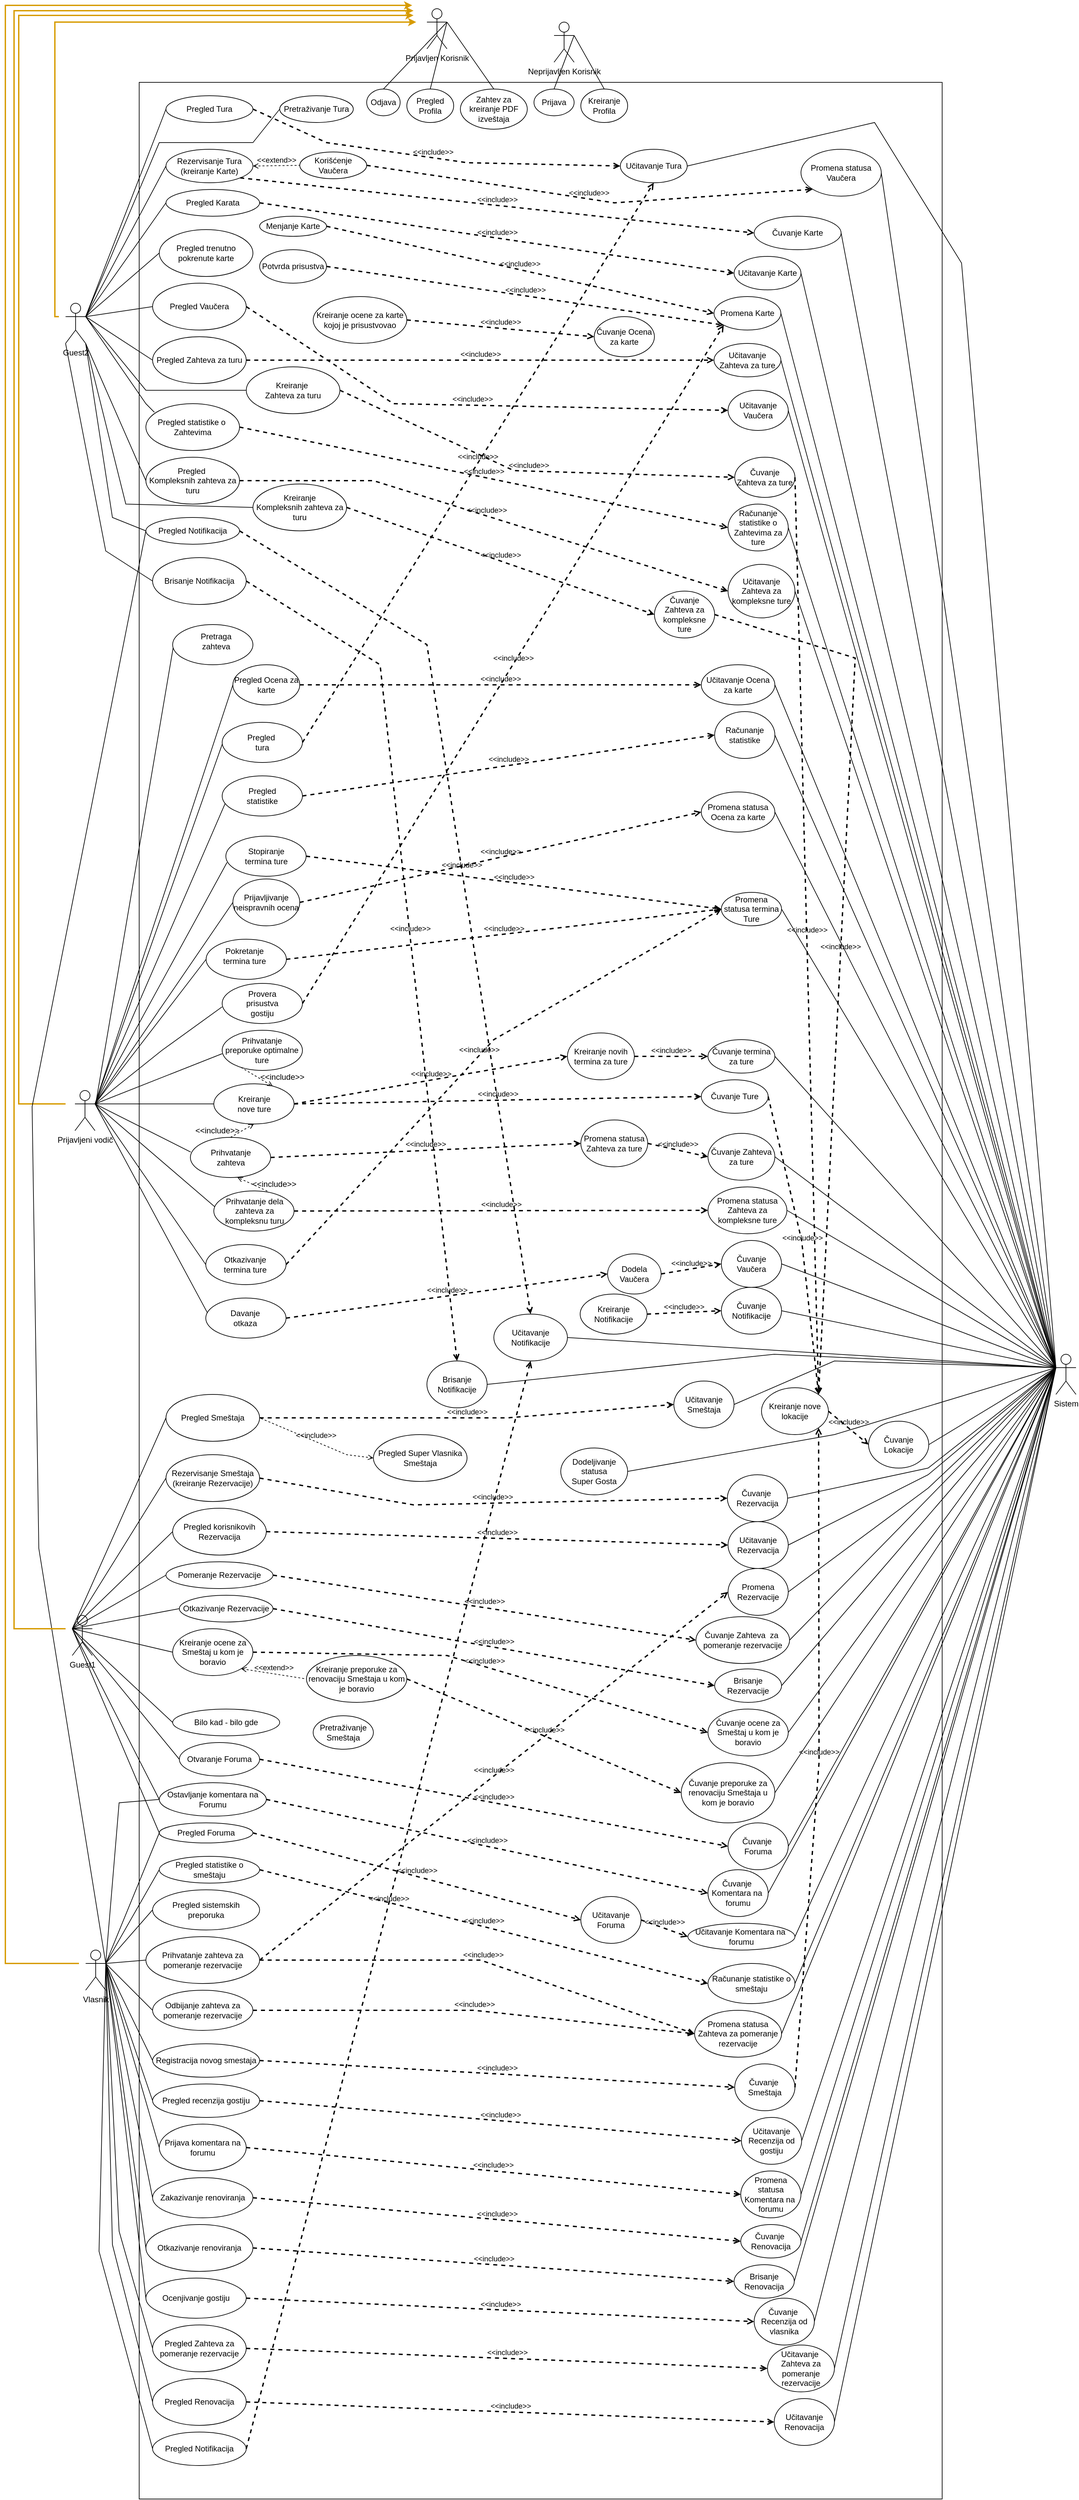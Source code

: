 <mxfile version="21.2.8" type="device">
  <diagram id="G_Da_csA0Vt_yZuPptdN" name="Page-1">
    <mxGraphModel dx="2393" dy="1813" grid="1" gridSize="10" guides="0" tooltips="1" connect="1" arrows="1" fold="1" page="1" pageScale="1" pageWidth="850" pageHeight="1100" math="0" shadow="0">
      <root>
        <mxCell id="0" />
        <mxCell id="1" parent="0" />
        <mxCell id="tE9FmHmqxmhy-zkVICbS-114" style="edgeStyle=orthogonalEdgeStyle;rounded=0;orthogonalLoop=1;jettySize=auto;html=1;entryX=0;entryY=0.333;entryDx=0;entryDy=0;entryPerimeter=0;fillColor=#ffe6cc;strokeColor=#d79b00;strokeWidth=2;" parent="1" edge="1">
          <mxGeometry relative="1" as="geometry">
            <mxPoint x="101" y="510" as="sourcePoint" />
            <mxPoint x="635" y="70" as="targetPoint" />
            <Array as="points">
              <mxPoint x="95" y="510" />
              <mxPoint x="95" y="70" />
            </Array>
          </mxGeometry>
        </mxCell>
        <mxCell id="9qw-OU29LHggYgpgFnPX-1" value="Guest2" style="shape=umlActor;verticalLabelPosition=bottom;verticalAlign=top;html=1;outlineConnect=0;" parent="1" vertex="1">
          <mxGeometry x="111" y="490" width="30" height="60" as="geometry" />
        </mxCell>
        <mxCell id="9qw-OU29LHggYgpgFnPX-3" value="" style="rounded=0;whiteSpace=wrap;html=1;" parent="1" vertex="1">
          <mxGeometry x="221" y="160" width="1200" height="3610" as="geometry" />
        </mxCell>
        <mxCell id="9qw-OU29LHggYgpgFnPX-2" value="Pregled Tura" style="ellipse;whiteSpace=wrap;html=1;" parent="1" vertex="1">
          <mxGeometry x="261" y="180" width="130" height="40" as="geometry" />
        </mxCell>
        <mxCell id="9RwmldyZn9qF8lHCk9Uj-1" value="Pregled Karata" style="ellipse;whiteSpace=wrap;html=1;" parent="1" vertex="1">
          <mxGeometry x="261" y="320" width="140" height="40" as="geometry" />
        </mxCell>
        <mxCell id="9RwmldyZn9qF8lHCk9Uj-2" value="Pregled Vaučera" style="ellipse;whiteSpace=wrap;html=1;" parent="1" vertex="1">
          <mxGeometry x="241" y="460" width="140" height="70" as="geometry" />
        </mxCell>
        <mxCell id="9RwmldyZn9qF8lHCk9Uj-3" value="Pregled Zahteva za turu" style="ellipse;whiteSpace=wrap;html=1;" parent="1" vertex="1">
          <mxGeometry x="241" y="540" width="140" height="70" as="geometry" />
        </mxCell>
        <mxCell id="9RwmldyZn9qF8lHCk9Uj-4" value="Guest1" style="shape=umlActor;verticalLabelPosition=bottom;verticalAlign=top;html=1;outlineConnect=0;" parent="1" vertex="1">
          <mxGeometry x="121" y="2450" width="30" height="60" as="geometry" />
        </mxCell>
        <mxCell id="9RwmldyZn9qF8lHCk9Uj-6" value="Rezervisanje Tura (kreiranje Karte)" style="ellipse;whiteSpace=wrap;html=1;" parent="1" vertex="1">
          <mxGeometry x="261" y="260" width="130" height="50" as="geometry" />
        </mxCell>
        <mxCell id="9RwmldyZn9qF8lHCk9Uj-8" value="Menjanje Karte" style="ellipse;whiteSpace=wrap;html=1;" parent="1" vertex="1">
          <mxGeometry x="401" y="360" width="100" height="30" as="geometry" />
        </mxCell>
        <mxCell id="9RwmldyZn9qF8lHCk9Uj-9" value="Pregled Profila" style="ellipse;whiteSpace=wrap;html=1;" parent="1" vertex="1">
          <mxGeometry x="621" y="170" width="70" height="50" as="geometry" />
        </mxCell>
        <mxCell id="9RwmldyZn9qF8lHCk9Uj-10" value="Korišćenje Vaučera" style="ellipse;whiteSpace=wrap;html=1;" parent="1" vertex="1">
          <mxGeometry x="461" y="264" width="100" height="40" as="geometry" />
        </mxCell>
        <mxCell id="9RwmldyZn9qF8lHCk9Uj-11" value="Zahtev za kreiranje PDF izveštaja" style="ellipse;whiteSpace=wrap;html=1;" parent="1" vertex="1">
          <mxGeometry x="701" y="170" width="100" height="60" as="geometry" />
        </mxCell>
        <mxCell id="9RwmldyZn9qF8lHCk9Uj-12" value="Pregled&amp;nbsp;Notifikacija" style="ellipse;whiteSpace=wrap;html=1;" parent="1" vertex="1">
          <mxGeometry x="231" y="810" width="140" height="40" as="geometry" />
        </mxCell>
        <mxCell id="9RwmldyZn9qF8lHCk9Uj-13" value="Kreiranje&amp;nbsp;&lt;br&gt;Zahteva za turu" style="ellipse;whiteSpace=wrap;html=1;" parent="1" vertex="1">
          <mxGeometry x="381" y="585" width="140" height="70" as="geometry" />
        </mxCell>
        <mxCell id="9RwmldyZn9qF8lHCk9Uj-14" value="Pregled statistike o&amp;nbsp;&lt;br&gt;Zahtevima" style="ellipse;whiteSpace=wrap;html=1;" parent="1" vertex="1">
          <mxGeometry x="231" y="640" width="140" height="70" as="geometry" />
        </mxCell>
        <mxCell id="9RwmldyZn9qF8lHCk9Uj-15" value="Pregled&amp;nbsp;&lt;br&gt;Kompleksnih zahteva za turu" style="ellipse;whiteSpace=wrap;html=1;" parent="1" vertex="1">
          <mxGeometry x="231" y="720" width="140" height="70" as="geometry" />
        </mxCell>
        <mxCell id="9RwmldyZn9qF8lHCk9Uj-16" value="Kreiranje &lt;br&gt;Kompleksnih zahteva za turu" style="ellipse;whiteSpace=wrap;html=1;" parent="1" vertex="1">
          <mxGeometry x="391" y="760" width="140" height="70" as="geometry" />
        </mxCell>
        <mxCell id="9RwmldyZn9qF8lHCk9Uj-17" value="Brisanje&amp;nbsp;Notifikacija" style="ellipse;whiteSpace=wrap;html=1;" parent="1" vertex="1">
          <mxGeometry x="241" y="870" width="140" height="70" as="geometry" />
        </mxCell>
        <mxCell id="9RwmldyZn9qF8lHCk9Uj-18" value="Pregled trenutno pokrenute karte" style="ellipse;whiteSpace=wrap;html=1;" parent="1" vertex="1">
          <mxGeometry x="251" y="380" width="140" height="70" as="geometry" />
        </mxCell>
        <mxCell id="9RwmldyZn9qF8lHCk9Uj-19" value="Pretraživanje Tura" style="ellipse;whiteSpace=wrap;html=1;" parent="1" vertex="1">
          <mxGeometry x="431" y="180" width="110" height="40" as="geometry" />
        </mxCell>
        <mxCell id="9RwmldyZn9qF8lHCk9Uj-21" value="Pregled Smeštaja" style="ellipse;whiteSpace=wrap;html=1;" parent="1" vertex="1">
          <mxGeometry x="261" y="2120" width="140" height="70" as="geometry" />
        </mxCell>
        <mxCell id="9RwmldyZn9qF8lHCk9Uj-22" value="Pregled korisnikovih Rezervacija" style="ellipse;whiteSpace=wrap;html=1;" parent="1" vertex="1">
          <mxGeometry x="271" y="2290" width="140" height="70" as="geometry" />
        </mxCell>
        <mxCell id="9RwmldyZn9qF8lHCk9Uj-23" value="Dodeljivanje statusa&lt;br&gt;Super Gosta" style="ellipse;whiteSpace=wrap;html=1;" parent="1" vertex="1">
          <mxGeometry x="851" y="2200" width="100" height="70" as="geometry" />
        </mxCell>
        <mxCell id="9RwmldyZn9qF8lHCk9Uj-24" value="Bilo kad - bilo gde" style="ellipse;whiteSpace=wrap;html=1;" parent="1" vertex="1">
          <mxGeometry x="271" y="2590" width="160" height="40" as="geometry" />
        </mxCell>
        <mxCell id="9RwmldyZn9qF8lHCk9Uj-25" value="Rezervisanje Smeštaja (kreiranje Rezervacije)" style="ellipse;whiteSpace=wrap;html=1;" parent="1" vertex="1">
          <mxGeometry x="261" y="2210" width="140" height="70" as="geometry" />
        </mxCell>
        <mxCell id="9RwmldyZn9qF8lHCk9Uj-26" value="Otkazivanje Rezervacije" style="ellipse;whiteSpace=wrap;html=1;" parent="1" vertex="1">
          <mxGeometry x="281" y="2420" width="140" height="40" as="geometry" />
        </mxCell>
        <mxCell id="9RwmldyZn9qF8lHCk9Uj-27" value="Pomeranje Rezervacije" style="ellipse;whiteSpace=wrap;html=1;" parent="1" vertex="1">
          <mxGeometry x="261" y="2370" width="160" height="40" as="geometry" />
        </mxCell>
        <mxCell id="9RwmldyZn9qF8lHCk9Uj-31" value="Pregled Foruma" style="ellipse;whiteSpace=wrap;html=1;" parent="1" vertex="1">
          <mxGeometry x="251" y="2760" width="140" height="30" as="geometry" />
        </mxCell>
        <mxCell id="9RwmldyZn9qF8lHCk9Uj-36" value="Ostavljanje komentara na Forumu" style="ellipse;whiteSpace=wrap;html=1;" parent="1" vertex="1">
          <mxGeometry x="251" y="2700" width="160" height="50" as="geometry" />
        </mxCell>
        <mxCell id="9RwmldyZn9qF8lHCk9Uj-38" value="Pretraživanje Smeštaja" style="ellipse;whiteSpace=wrap;html=1;" parent="1" vertex="1">
          <mxGeometry x="481" y="2600" width="90" height="50" as="geometry" />
        </mxCell>
        <mxCell id="9RwmldyZn9qF8lHCk9Uj-39" value="Kreiranje ocene za karte kojoj je prisustvovao" style="ellipse;whiteSpace=wrap;html=1;" parent="1" vertex="1">
          <mxGeometry x="481" y="480" width="140" height="70" as="geometry" />
        </mxCell>
        <mxCell id="9RwmldyZn9qF8lHCk9Uj-42" value="Otvaranje Foruma" style="ellipse;whiteSpace=wrap;html=1;" parent="1" vertex="1">
          <mxGeometry x="281" y="2640" width="120" height="50" as="geometry" />
        </mxCell>
        <mxCell id="9RwmldyZn9qF8lHCk9Uj-43" value="Kreiranje ocene za Smeštaj u kom je boravio" style="ellipse;whiteSpace=wrap;html=1;" parent="1" vertex="1">
          <mxGeometry x="271" y="2470" width="120" height="70" as="geometry" />
        </mxCell>
        <mxCell id="9RwmldyZn9qF8lHCk9Uj-44" value="Kreiranje preporuke za renovaciju Smeštaja u kom je boravio" style="ellipse;whiteSpace=wrap;html=1;" parent="1" vertex="1">
          <mxGeometry x="471" y="2510" width="150" height="70" as="geometry" />
        </mxCell>
        <mxCell id="9RwmldyZn9qF8lHCk9Uj-47" value="Pregled Super Vlasnika Smeštaja" style="ellipse;whiteSpace=wrap;html=1;" parent="1" vertex="1">
          <mxGeometry x="571" y="2180" width="140" height="70" as="geometry" />
        </mxCell>
        <mxCell id="9RwmldyZn9qF8lHCk9Uj-51" value="Sistem" style="shape=umlActor;verticalLabelPosition=bottom;verticalAlign=top;html=1;outlineConnect=0;" parent="1" vertex="1">
          <mxGeometry x="1591" y="2060" width="30" height="60" as="geometry" />
        </mxCell>
        <mxCell id="9RwmldyZn9qF8lHCk9Uj-52" value="Prijava" style="ellipse;whiteSpace=wrap;html=1;" parent="1" vertex="1">
          <mxGeometry x="811" y="170" width="60" height="40" as="geometry" />
        </mxCell>
        <mxCell id="9RwmldyZn9qF8lHCk9Uj-53" value="Prijavljen Korisnik" style="shape=umlActor;verticalLabelPosition=bottom;verticalAlign=top;html=1;outlineConnect=0;" parent="1" vertex="1">
          <mxGeometry x="651" y="50" width="30" height="60" as="geometry" />
        </mxCell>
        <mxCell id="9RwmldyZn9qF8lHCk9Uj-55" value="" style="endArrow=none;html=1;rounded=0;entryX=0;entryY=0.5;entryDx=0;entryDy=0;exitX=1;exitY=0.333;exitDx=0;exitDy=0;exitPerimeter=0;" parent="1" source="9qw-OU29LHggYgpgFnPX-1" target="9qw-OU29LHggYgpgFnPX-2" edge="1">
          <mxGeometry width="50" height="50" relative="1" as="geometry">
            <mxPoint x="151" y="140" as="sourcePoint" />
            <mxPoint x="201" y="90" as="targetPoint" />
          </mxGeometry>
        </mxCell>
        <mxCell id="9RwmldyZn9qF8lHCk9Uj-56" value="" style="endArrow=none;html=1;rounded=0;entryX=0;entryY=0.5;entryDx=0;entryDy=0;exitX=1;exitY=0.333;exitDx=0;exitDy=0;exitPerimeter=0;" parent="1" source="9qw-OU29LHggYgpgFnPX-1" target="9RwmldyZn9qF8lHCk9Uj-6" edge="1">
          <mxGeometry width="50" height="50" relative="1" as="geometry">
            <mxPoint x="171" y="190" as="sourcePoint" />
            <mxPoint x="271.0" y="210" as="targetPoint" />
          </mxGeometry>
        </mxCell>
        <mxCell id="9RwmldyZn9qF8lHCk9Uj-57" value="" style="endArrow=none;html=1;rounded=0;entryX=0;entryY=0.5;entryDx=0;entryDy=0;exitX=1;exitY=0.333;exitDx=0;exitDy=0;exitPerimeter=0;" parent="1" source="9qw-OU29LHggYgpgFnPX-1" target="9RwmldyZn9qF8lHCk9Uj-1" edge="1">
          <mxGeometry width="50" height="50" relative="1" as="geometry">
            <mxPoint x="161" y="180" as="sourcePoint" />
            <mxPoint x="281.0" y="220" as="targetPoint" />
          </mxGeometry>
        </mxCell>
        <mxCell id="9RwmldyZn9qF8lHCk9Uj-58" value="" style="endArrow=none;html=1;rounded=0;entryX=0;entryY=0.5;entryDx=0;entryDy=0;exitX=1;exitY=0.333;exitDx=0;exitDy=0;exitPerimeter=0;" parent="1" source="9qw-OU29LHggYgpgFnPX-1" target="9RwmldyZn9qF8lHCk9Uj-19" edge="1">
          <mxGeometry width="50" height="50" relative="1" as="geometry">
            <mxPoint x="161" y="180" as="sourcePoint" />
            <mxPoint x="271.0" y="385" as="targetPoint" />
            <Array as="points">
              <mxPoint x="251" y="250" />
              <mxPoint x="391" y="250" />
            </Array>
          </mxGeometry>
        </mxCell>
        <mxCell id="9RwmldyZn9qF8lHCk9Uj-59" value="" style="endArrow=none;html=1;rounded=0;entryX=0;entryY=0.5;entryDx=0;entryDy=0;exitX=1;exitY=0.333;exitDx=0;exitDy=0;exitPerimeter=0;" parent="1" source="9qw-OU29LHggYgpgFnPX-1" target="9RwmldyZn9qF8lHCk9Uj-2" edge="1">
          <mxGeometry width="50" height="50" relative="1" as="geometry">
            <mxPoint x="161" y="520" as="sourcePoint" />
            <mxPoint x="141" y="410" as="targetPoint" />
          </mxGeometry>
        </mxCell>
        <mxCell id="9RwmldyZn9qF8lHCk9Uj-60" value="" style="endArrow=none;html=1;rounded=0;entryX=0;entryY=0.5;entryDx=0;entryDy=0;exitX=1;exitY=0.333;exitDx=0;exitDy=0;exitPerimeter=0;" parent="1" source="9qw-OU29LHggYgpgFnPX-1" target="9RwmldyZn9qF8lHCk9Uj-18" edge="1">
          <mxGeometry width="50" height="50" relative="1" as="geometry">
            <mxPoint x="161.0" y="550.0" as="sourcePoint" />
            <mxPoint x="261.0" y="565" as="targetPoint" />
          </mxGeometry>
        </mxCell>
        <mxCell id="9RwmldyZn9qF8lHCk9Uj-61" value="" style="endArrow=none;html=1;rounded=0;entryX=0;entryY=0.5;entryDx=0;entryDy=0;exitX=1;exitY=0.333;exitDx=0;exitDy=0;exitPerimeter=0;" parent="1" source="9qw-OU29LHggYgpgFnPX-1" target="9RwmldyZn9qF8lHCk9Uj-3" edge="1">
          <mxGeometry width="50" height="50" relative="1" as="geometry">
            <mxPoint x="171.0" y="560.0" as="sourcePoint" />
            <mxPoint x="271.0" y="575" as="targetPoint" />
          </mxGeometry>
        </mxCell>
        <mxCell id="9RwmldyZn9qF8lHCk9Uj-62" value="" style="endArrow=none;html=1;rounded=0;entryX=0;entryY=0.5;entryDx=0;entryDy=0;exitX=1;exitY=0.333;exitDx=0;exitDy=0;exitPerimeter=0;" parent="1" source="9qw-OU29LHggYgpgFnPX-1" target="9RwmldyZn9qF8lHCk9Uj-13" edge="1">
          <mxGeometry width="50" height="50" relative="1" as="geometry">
            <mxPoint x="181.0" y="570.0" as="sourcePoint" />
            <mxPoint x="281.0" y="585" as="targetPoint" />
            <Array as="points">
              <mxPoint x="231" y="620" />
            </Array>
          </mxGeometry>
        </mxCell>
        <mxCell id="9RwmldyZn9qF8lHCk9Uj-63" value="" style="endArrow=none;html=1;rounded=0;entryX=0;entryY=0.5;entryDx=0;entryDy=0;exitX=1;exitY=1;exitDx=0;exitDy=0;exitPerimeter=0;" parent="1" source="9qw-OU29LHggYgpgFnPX-1" target="9RwmldyZn9qF8lHCk9Uj-15" edge="1">
          <mxGeometry width="50" height="50" relative="1" as="geometry">
            <mxPoint x="161" y="650" as="sourcePoint" />
            <mxPoint x="291.0" y="595" as="targetPoint" />
          </mxGeometry>
        </mxCell>
        <mxCell id="9RwmldyZn9qF8lHCk9Uj-64" value="" style="endArrow=none;html=1;rounded=0;entryX=0;entryY=0.5;entryDx=0;entryDy=0;exitX=1;exitY=1;exitDx=0;exitDy=0;exitPerimeter=0;" parent="1" source="9qw-OU29LHggYgpgFnPX-1" target="9RwmldyZn9qF8lHCk9Uj-16" edge="1">
          <mxGeometry width="50" height="50" relative="1" as="geometry">
            <mxPoint x="101.0" y="740.0" as="sourcePoint" />
            <mxPoint x="201.0" y="755" as="targetPoint" />
            <Array as="points">
              <mxPoint x="201" y="790" />
            </Array>
          </mxGeometry>
        </mxCell>
        <mxCell id="9RwmldyZn9qF8lHCk9Uj-66" value="" style="endArrow=none;html=1;rounded=0;entryX=1;entryY=0.333;entryDx=0;entryDy=0;exitX=0.5;exitY=0;exitDx=0;exitDy=0;entryPerimeter=0;" parent="1" source="9RwmldyZn9qF8lHCk9Uj-52" target="tE9FmHmqxmhy-zkVICbS-168" edge="1">
          <mxGeometry width="50" height="50" relative="1" as="geometry">
            <mxPoint x="741.0" y="40.0" as="sourcePoint" />
            <mxPoint x="841.0" y="55" as="targetPoint" />
          </mxGeometry>
        </mxCell>
        <mxCell id="9RwmldyZn9qF8lHCk9Uj-67" value="" style="endArrow=none;html=1;rounded=0;entryX=1;entryY=0.333;entryDx=0;entryDy=0;exitX=0.5;exitY=0;exitDx=0;exitDy=0;entryPerimeter=0;" parent="1" source="9RwmldyZn9qF8lHCk9Uj-9" target="9RwmldyZn9qF8lHCk9Uj-53" edge="1">
          <mxGeometry width="50" height="50" relative="1" as="geometry">
            <mxPoint x="821.0" y="40.0" as="sourcePoint" />
            <mxPoint x="921.0" y="55" as="targetPoint" />
          </mxGeometry>
        </mxCell>
        <mxCell id="9RwmldyZn9qF8lHCk9Uj-68" value="" style="endArrow=none;html=1;rounded=0;entryX=0.5;entryY=0;entryDx=0;entryDy=0;exitX=1;exitY=0.333;exitDx=0;exitDy=0;exitPerimeter=0;" parent="1" source="9RwmldyZn9qF8lHCk9Uj-53" target="9RwmldyZn9qF8lHCk9Uj-11" edge="1">
          <mxGeometry width="50" height="50" relative="1" as="geometry">
            <mxPoint x="1031.0" y="80.0" as="sourcePoint" />
            <mxPoint x="1131.0" y="95" as="targetPoint" />
          </mxGeometry>
        </mxCell>
        <mxCell id="9RwmldyZn9qF8lHCk9Uj-69" value="" style="endArrow=none;html=1;rounded=0;entryX=0;entryY=0.5;entryDx=0;entryDy=0;exitX=1;exitY=1;exitDx=0;exitDy=0;exitPerimeter=0;" parent="1" source="9qw-OU29LHggYgpgFnPX-1" target="9RwmldyZn9qF8lHCk9Uj-12" edge="1">
          <mxGeometry width="50" height="50" relative="1" as="geometry">
            <mxPoint x="131" y="780" as="sourcePoint" />
            <mxPoint x="201.0" y="895" as="targetPoint" />
            <Array as="points">
              <mxPoint x="181" y="810" />
            </Array>
          </mxGeometry>
        </mxCell>
        <mxCell id="9RwmldyZn9qF8lHCk9Uj-70" value="" style="endArrow=none;html=1;rounded=0;entryX=0;entryY=0.5;entryDx=0;entryDy=0;exitX=0;exitY=1;exitDx=0;exitDy=0;exitPerimeter=0;" parent="1" source="9qw-OU29LHggYgpgFnPX-1" target="9RwmldyZn9qF8lHCk9Uj-17" edge="1">
          <mxGeometry width="50" height="50" relative="1" as="geometry">
            <mxPoint x="111" y="610" as="sourcePoint" />
            <mxPoint x="211" y="955" as="targetPoint" />
            <Array as="points">
              <mxPoint x="171" y="860" />
            </Array>
          </mxGeometry>
        </mxCell>
        <mxCell id="9RwmldyZn9qF8lHCk9Uj-71" value="&amp;lt;&amp;lt;extend&amp;gt;&amp;gt;" style="html=1;verticalAlign=bottom;labelBackgroundColor=none;endArrow=none;endFill=0;dashed=1;rounded=0;exitX=1;exitY=0.5;exitDx=0;exitDy=0;entryX=0;entryY=0.5;entryDx=0;entryDy=0;startArrow=open;startFill=0;" parent="1" source="9RwmldyZn9qF8lHCk9Uj-6" target="9RwmldyZn9qF8lHCk9Uj-10" edge="1">
          <mxGeometry width="160" relative="1" as="geometry">
            <mxPoint x="401" y="270" as="sourcePoint" />
            <mxPoint x="561.0" y="270" as="targetPoint" />
            <mxPoint as="offset" />
          </mxGeometry>
        </mxCell>
        <mxCell id="9RwmldyZn9qF8lHCk9Uj-73" value="" style="endArrow=none;html=1;rounded=0;entryX=0;entryY=0.333;entryDx=0;entryDy=0;entryPerimeter=0;exitX=0;exitY=0.5;exitDx=0;exitDy=0;" parent="1" source="9RwmldyZn9qF8lHCk9Uj-21" target="9RwmldyZn9qF8lHCk9Uj-4" edge="1">
          <mxGeometry width="50" height="50" relative="1" as="geometry">
            <mxPoint x="241" y="2060" as="sourcePoint" />
            <mxPoint x="291" y="2010" as="targetPoint" />
          </mxGeometry>
        </mxCell>
        <mxCell id="9RwmldyZn9qF8lHCk9Uj-74" value="" style="endArrow=none;html=1;rounded=0;entryX=0;entryY=0.333;entryDx=0;entryDy=0;entryPerimeter=0;exitX=0;exitY=0.5;exitDx=0;exitDy=0;" parent="1" source="9RwmldyZn9qF8lHCk9Uj-25" target="9RwmldyZn9qF8lHCk9Uj-4" edge="1">
          <mxGeometry width="50" height="50" relative="1" as="geometry">
            <mxPoint x="441" y="2030" as="sourcePoint" />
            <mxPoint x="531" y="2095" as="targetPoint" />
          </mxGeometry>
        </mxCell>
        <mxCell id="9RwmldyZn9qF8lHCk9Uj-76" value="" style="endArrow=none;html=1;rounded=0;entryX=0;entryY=0.5;entryDx=0;entryDy=0;exitX=0;exitY=0.333;exitDx=0;exitDy=0;exitPerimeter=0;" parent="1" source="9RwmldyZn9qF8lHCk9Uj-4" target="9RwmldyZn9qF8lHCk9Uj-22" edge="1">
          <mxGeometry width="50" height="50" relative="1" as="geometry">
            <mxPoint x="511" y="2330" as="sourcePoint" />
            <mxPoint x="601" y="2395" as="targetPoint" />
          </mxGeometry>
        </mxCell>
        <mxCell id="9RwmldyZn9qF8lHCk9Uj-77" value="" style="endArrow=none;html=1;rounded=0;entryX=0;entryY=0.5;entryDx=0;entryDy=0;exitX=0;exitY=0.333;exitDx=0;exitDy=0;exitPerimeter=0;" parent="1" source="9RwmldyZn9qF8lHCk9Uj-4" target="9RwmldyZn9qF8lHCk9Uj-31" edge="1">
          <mxGeometry width="50" height="50" relative="1" as="geometry">
            <mxPoint x="551" y="2470" as="sourcePoint" />
            <mxPoint x="641" y="2535" as="targetPoint" />
          </mxGeometry>
        </mxCell>
        <mxCell id="9RwmldyZn9qF8lHCk9Uj-79" value="&amp;lt;&amp;lt;include&amp;gt;&amp;gt;" style="html=1;verticalAlign=bottom;labelBackgroundColor=none;endArrow=none;endFill=0;dashed=1;rounded=0;entryX=1;entryY=0.5;entryDx=0;entryDy=0;exitX=0;exitY=0.5;exitDx=0;exitDy=0;startArrow=open;startFill=0;" parent="1" source="9RwmldyZn9qF8lHCk9Uj-47" target="9RwmldyZn9qF8lHCk9Uj-21" edge="1">
          <mxGeometry width="160" relative="1" as="geometry">
            <mxPoint x="91" y="2240" as="sourcePoint" />
            <mxPoint x="251" y="2240" as="targetPoint" />
            <mxPoint as="offset" />
            <Array as="points">
              <mxPoint x="531" y="2210" />
            </Array>
          </mxGeometry>
        </mxCell>
        <mxCell id="9RwmldyZn9qF8lHCk9Uj-82" value="" style="endArrow=none;html=1;rounded=0;entryX=0;entryY=0.5;entryDx=0;entryDy=0;exitX=0;exitY=0.333;exitDx=0;exitDy=0;exitPerimeter=0;" parent="1" source="9RwmldyZn9qF8lHCk9Uj-4" target="9RwmldyZn9qF8lHCk9Uj-36" edge="1">
          <mxGeometry width="50" height="50" relative="1" as="geometry">
            <mxPoint x="471" y="2540" as="sourcePoint" />
            <mxPoint x="501" y="2735" as="targetPoint" />
            <Array as="points" />
          </mxGeometry>
        </mxCell>
        <mxCell id="9RwmldyZn9qF8lHCk9Uj-83" value="" style="endArrow=none;html=1;rounded=0;entryX=0;entryY=0.5;entryDx=0;entryDy=0;exitX=0;exitY=0.333;exitDx=0;exitDy=0;exitPerimeter=0;" parent="1" source="9RwmldyZn9qF8lHCk9Uj-4" target="9RwmldyZn9qF8lHCk9Uj-24" edge="1">
          <mxGeometry width="50" height="50" relative="1" as="geometry">
            <mxPoint x="491" y="2610" as="sourcePoint" />
            <mxPoint x="491" y="2785" as="targetPoint" />
          </mxGeometry>
        </mxCell>
        <mxCell id="9RwmldyZn9qF8lHCk9Uj-84" value="" style="endArrow=none;html=1;rounded=0;entryX=0;entryY=0.333;entryDx=0;entryDy=0;entryPerimeter=0;exitX=0;exitY=0.5;exitDx=0;exitDy=0;" parent="1" source="9RwmldyZn9qF8lHCk9Uj-27" target="9RwmldyZn9qF8lHCk9Uj-4" edge="1">
          <mxGeometry width="50" height="50" relative="1" as="geometry">
            <mxPoint x="421" y="2450" as="sourcePoint" />
            <mxPoint x="421" y="2625" as="targetPoint" />
          </mxGeometry>
        </mxCell>
        <mxCell id="9RwmldyZn9qF8lHCk9Uj-85" value="" style="endArrow=none;html=1;rounded=0;entryX=0;entryY=0.333;entryDx=0;entryDy=0;entryPerimeter=0;exitX=0;exitY=0.5;exitDx=0;exitDy=0;" parent="1" source="9RwmldyZn9qF8lHCk9Uj-26" target="9RwmldyZn9qF8lHCk9Uj-4" edge="1">
          <mxGeometry width="50" height="50" relative="1" as="geometry">
            <mxPoint x="561" y="2600" as="sourcePoint" />
            <mxPoint x="561" y="2775" as="targetPoint" />
          </mxGeometry>
        </mxCell>
        <mxCell id="9RwmldyZn9qF8lHCk9Uj-86" value="" style="endArrow=none;html=1;rounded=0;entryX=0;entryY=0.5;entryDx=0;entryDy=0;exitX=0;exitY=0.333;exitDx=0;exitDy=0;exitPerimeter=0;" parent="1" source="9RwmldyZn9qF8lHCk9Uj-4" target="9RwmldyZn9qF8lHCk9Uj-43" edge="1">
          <mxGeometry width="50" height="50" relative="1" as="geometry">
            <mxPoint x="531" y="2590" as="sourcePoint" />
            <mxPoint x="531" y="2765" as="targetPoint" />
          </mxGeometry>
        </mxCell>
        <mxCell id="9RwmldyZn9qF8lHCk9Uj-87" value="" style="endArrow=none;html=1;rounded=0;entryX=0;entryY=0.5;entryDx=0;entryDy=0;exitX=0;exitY=0.333;exitDx=0;exitDy=0;exitPerimeter=0;" parent="1" source="9RwmldyZn9qF8lHCk9Uj-4" target="9RwmldyZn9qF8lHCk9Uj-42" edge="1">
          <mxGeometry width="50" height="50" relative="1" as="geometry">
            <mxPoint x="551" y="2660" as="sourcePoint" />
            <mxPoint x="551" y="2835" as="targetPoint" />
          </mxGeometry>
        </mxCell>
        <mxCell id="9RwmldyZn9qF8lHCk9Uj-90" value="Promena statusa Vaučera" style="ellipse;whiteSpace=wrap;html=1;" parent="1" vertex="1">
          <mxGeometry x="1210" y="260" width="120" height="70" as="geometry" />
        </mxCell>
        <mxCell id="9RwmldyZn9qF8lHCk9Uj-91" value="Dodela Vaučera" style="ellipse;whiteSpace=wrap;html=1;" parent="1" vertex="1">
          <mxGeometry x="921" y="1910" width="80" height="60" as="geometry" />
        </mxCell>
        <mxCell id="9RwmldyZn9qF8lHCk9Uj-93" value="Kreiranje Notifikacije" style="ellipse;whiteSpace=wrap;html=1;" parent="1" vertex="1">
          <mxGeometry x="880" y="1970" width="100" height="60" as="geometry" />
        </mxCell>
        <mxCell id="tE9FmHmqxmhy-zkVICbS-115" style="edgeStyle=orthogonalEdgeStyle;rounded=0;orthogonalLoop=1;jettySize=auto;html=1;fillColor=#ffe6cc;strokeColor=#d79b00;strokeWidth=2;" parent="1" edge="1">
          <mxGeometry relative="1" as="geometry">
            <mxPoint x="631" y="60" as="targetPoint" />
            <mxPoint x="111" y="1686" as="sourcePoint" />
            <Array as="points">
              <mxPoint x="41" y="1686" />
              <mxPoint x="41" y="60" />
              <mxPoint x="91" y="60" />
            </Array>
          </mxGeometry>
        </mxCell>
        <mxCell id="tE9FmHmqxmhy-zkVICbS-2" value="Prijavljeni vodič" style="shape=umlActor;verticalLabelPosition=bottom;verticalAlign=top;html=1;" parent="1" vertex="1">
          <mxGeometry x="125" y="1666" width="30" height="60" as="geometry" />
        </mxCell>
        <mxCell id="tE9FmHmqxmhy-zkVICbS-3" value="" style="ellipse;whiteSpace=wrap;html=1;" parent="1" vertex="1">
          <mxGeometry x="332.5" y="1656" width="120" height="60" as="geometry" />
        </mxCell>
        <mxCell id="tE9FmHmqxmhy-zkVICbS-4" value="Kreiranje nove ture" style="text;html=1;strokeColor=none;fillColor=none;align=center;verticalAlign=middle;whiteSpace=wrap;rounded=0;" parent="1" vertex="1">
          <mxGeometry x="362.5" y="1671" width="60" height="30" as="geometry" />
        </mxCell>
        <mxCell id="tE9FmHmqxmhy-zkVICbS-5" value="" style="endArrow=none;html=1;rounded=0;exitX=1;exitY=0.333;exitDx=0;exitDy=0;exitPerimeter=0;entryX=0;entryY=0.5;entryDx=0;entryDy=0;" parent="1" source="tE9FmHmqxmhy-zkVICbS-2" target="tE9FmHmqxmhy-zkVICbS-3" edge="1">
          <mxGeometry width="50" height="50" relative="1" as="geometry">
            <mxPoint x="270" y="1656" as="sourcePoint" />
            <mxPoint x="320" y="1606" as="targetPoint" />
            <Array as="points" />
          </mxGeometry>
        </mxCell>
        <mxCell id="tE9FmHmqxmhy-zkVICbS-6" value="" style="endArrow=none;html=1;rounded=0;entryX=0.004;entryY=0.365;entryDx=0;entryDy=0;entryPerimeter=0;" parent="1" target="tE9FmHmqxmhy-zkVICbS-17" edge="1">
          <mxGeometry width="50" height="50" relative="1" as="geometry">
            <mxPoint x="155" y="1686" as="sourcePoint" />
            <mxPoint x="320" y="1686" as="targetPoint" />
          </mxGeometry>
        </mxCell>
        <mxCell id="tE9FmHmqxmhy-zkVICbS-15" value="" style="ellipse;whiteSpace=wrap;html=1;" parent="1" vertex="1">
          <mxGeometry x="332.5" y="1816" width="120" height="60" as="geometry" />
        </mxCell>
        <mxCell id="tE9FmHmqxmhy-zkVICbS-16" value="" style="endArrow=none;html=1;rounded=0;entryX=0.014;entryY=0.398;entryDx=0;entryDy=0;entryPerimeter=0;" parent="1" target="tE9FmHmqxmhy-zkVICbS-15" edge="1">
          <mxGeometry width="50" height="50" relative="1" as="geometry">
            <mxPoint x="155" y="1686" as="sourcePoint" />
            <mxPoint x="330" y="1696" as="targetPoint" />
          </mxGeometry>
        </mxCell>
        <mxCell id="tE9FmHmqxmhy-zkVICbS-17" value="" style="ellipse;whiteSpace=wrap;html=1;" parent="1" vertex="1">
          <mxGeometry x="297.5" y="1736" width="120" height="60" as="geometry" />
        </mxCell>
        <mxCell id="tE9FmHmqxmhy-zkVICbS-18" value="Prihvatanje dela zahteva za kompleksnu turu" style="text;html=1;strokeColor=none;fillColor=none;align=center;verticalAlign=middle;whiteSpace=wrap;rounded=0;" parent="1" vertex="1">
          <mxGeometry x="345.5" y="1831" width="95" height="30" as="geometry" />
        </mxCell>
        <mxCell id="tE9FmHmqxmhy-zkVICbS-19" value="" style="endArrow=open;html=1;rounded=0;exitX=0.5;exitY=0;exitDx=0;exitDy=0;endFill=0;dashed=1;entryX=0.5;entryY=1;entryDx=0;entryDy=0;" parent="1" source="tE9FmHmqxmhy-zkVICbS-17" target="tE9FmHmqxmhy-zkVICbS-3" edge="1">
          <mxGeometry width="50" height="50" relative="1" as="geometry">
            <mxPoint x="392.5" y="1735.89" as="sourcePoint" />
            <mxPoint x="478.5" y="1796" as="targetPoint" />
          </mxGeometry>
        </mxCell>
        <mxCell id="tE9FmHmqxmhy-zkVICbS-20" value="Prihvatanje zahteva" style="text;html=1;strokeColor=none;fillColor=none;align=center;verticalAlign=middle;whiteSpace=wrap;rounded=0;" parent="1" vertex="1">
          <mxGeometry x="327.5" y="1751" width="60" height="30" as="geometry" />
        </mxCell>
        <mxCell id="tE9FmHmqxmhy-zkVICbS-21" value="&amp;lt;&amp;lt;include&amp;gt;&amp;gt;" style="text;html=1;strokeColor=none;fillColor=none;align=center;verticalAlign=middle;whiteSpace=wrap;rounded=0;" parent="1" vertex="1">
          <mxGeometry x="307.5" y="1716" width="60" height="20" as="geometry" />
        </mxCell>
        <mxCell id="tE9FmHmqxmhy-zkVICbS-22" value="" style="endArrow=open;html=1;rounded=0;exitX=0.667;exitY=0.005;exitDx=0;exitDy=0;endFill=0;dashed=1;entryX=0.586;entryY=0.996;entryDx=0;entryDy=0;exitPerimeter=0;entryPerimeter=0;" parent="1" source="tE9FmHmqxmhy-zkVICbS-15" target="tE9FmHmqxmhy-zkVICbS-17" edge="1">
          <mxGeometry width="50" height="50" relative="1" as="geometry">
            <mxPoint x="367.5" y="1746" as="sourcePoint" />
            <mxPoint x="402.5" y="1726" as="targetPoint" />
          </mxGeometry>
        </mxCell>
        <mxCell id="tE9FmHmqxmhy-zkVICbS-23" value="&amp;lt;&amp;lt;include&amp;gt;&amp;gt;" style="text;html=1;strokeColor=none;fillColor=none;align=center;verticalAlign=middle;whiteSpace=wrap;rounded=0;" parent="1" vertex="1">
          <mxGeometry x="392.5" y="1796" width="60" height="20" as="geometry" />
        </mxCell>
        <mxCell id="tE9FmHmqxmhy-zkVICbS-24" value="" style="ellipse;whiteSpace=wrap;html=1;" parent="1" vertex="1">
          <mxGeometry x="320.5" y="1896" width="120" height="60" as="geometry" />
        </mxCell>
        <mxCell id="tE9FmHmqxmhy-zkVICbS-25" value="Otkazivanje termina ture" style="text;html=1;strokeColor=none;fillColor=none;align=center;verticalAlign=middle;whiteSpace=wrap;rounded=0;" parent="1" vertex="1">
          <mxGeometry x="345.5" y="1911" width="67" height="30" as="geometry" />
        </mxCell>
        <mxCell id="tE9FmHmqxmhy-zkVICbS-26" value="" style="endArrow=none;html=1;rounded=0;entryX=0;entryY=0.5;entryDx=0;entryDy=0;" parent="1" target="tE9FmHmqxmhy-zkVICbS-24" edge="1">
          <mxGeometry width="50" height="50" relative="1" as="geometry">
            <mxPoint x="155" y="1686" as="sourcePoint" />
            <mxPoint x="332" y="1770" as="targetPoint" />
          </mxGeometry>
        </mxCell>
        <mxCell id="tE9FmHmqxmhy-zkVICbS-27" value="" style="ellipse;whiteSpace=wrap;html=1;" parent="1" vertex="1">
          <mxGeometry x="320.5" y="1976" width="120" height="60" as="geometry" />
        </mxCell>
        <mxCell id="tE9FmHmqxmhy-zkVICbS-28" value="Davanje otkaza" style="text;html=1;strokeColor=none;fillColor=none;align=center;verticalAlign=middle;whiteSpace=wrap;rounded=0;" parent="1" vertex="1">
          <mxGeometry x="345.5" y="1991" width="67" height="30" as="geometry" />
        </mxCell>
        <mxCell id="tE9FmHmqxmhy-zkVICbS-29" value="" style="endArrow=none;html=1;rounded=0;entryX=0.021;entryY=0.37;entryDx=0;entryDy=0;entryPerimeter=0;" parent="1" target="tE9FmHmqxmhy-zkVICbS-27" edge="1">
          <mxGeometry width="50" height="50" relative="1" as="geometry">
            <mxPoint x="155" y="1686" as="sourcePoint" />
            <mxPoint x="318" y="1856" as="targetPoint" />
          </mxGeometry>
        </mxCell>
        <mxCell id="tE9FmHmqxmhy-zkVICbS-32" value="" style="ellipse;whiteSpace=wrap;html=1;" parent="1" vertex="1">
          <mxGeometry x="321" y="1440" width="120" height="60" as="geometry" />
        </mxCell>
        <mxCell id="tE9FmHmqxmhy-zkVICbS-33" value="Pokretanje termina ture" style="text;html=1;strokeColor=none;fillColor=none;align=center;verticalAlign=middle;whiteSpace=wrap;rounded=0;" parent="1" vertex="1">
          <mxGeometry x="341" y="1450" width="74.5" height="30" as="geometry" />
        </mxCell>
        <mxCell id="tE9FmHmqxmhy-zkVICbS-34" value="" style="endArrow=none;html=1;rounded=0;entryX=0;entryY=0.5;entryDx=0;entryDy=0;" parent="1" target="tE9FmHmqxmhy-zkVICbS-32" edge="1">
          <mxGeometry width="50" height="50" relative="1" as="geometry">
            <mxPoint x="155" y="1686" as="sourcePoint" />
            <mxPoint x="360" y="1586" as="targetPoint" />
          </mxGeometry>
        </mxCell>
        <mxCell id="tE9FmHmqxmhy-zkVICbS-38" value="" style="ellipse;whiteSpace=wrap;html=1;" parent="1" vertex="1">
          <mxGeometry x="350.5" y="1286" width="120" height="60" as="geometry" />
        </mxCell>
        <mxCell id="tE9FmHmqxmhy-zkVICbS-39" value="Stopiranje termina ture" style="text;html=1;strokeColor=none;fillColor=none;align=center;verticalAlign=middle;whiteSpace=wrap;rounded=0;" parent="1" vertex="1">
          <mxGeometry x="373" y="1301" width="75.5" height="30" as="geometry" />
        </mxCell>
        <mxCell id="tE9FmHmqxmhy-zkVICbS-42" value="" style="endArrow=none;html=1;rounded=0;entryX=0.015;entryY=0.654;entryDx=0;entryDy=0;entryPerimeter=0;" parent="1" target="tE9FmHmqxmhy-zkVICbS-38" edge="1">
          <mxGeometry width="50" height="50" relative="1" as="geometry">
            <mxPoint x="155" y="1686" as="sourcePoint" />
            <mxPoint x="351" y="1351" as="targetPoint" />
          </mxGeometry>
        </mxCell>
        <mxCell id="tE9FmHmqxmhy-zkVICbS-46" value="" style="ellipse;whiteSpace=wrap;html=1;" parent="1" vertex="1">
          <mxGeometry x="345" y="1506" width="120" height="60" as="geometry" />
        </mxCell>
        <mxCell id="tE9FmHmqxmhy-zkVICbS-47" value="Provera prisustva gostiju" style="text;html=1;strokeColor=none;fillColor=none;align=center;verticalAlign=middle;whiteSpace=wrap;rounded=0;" parent="1" vertex="1">
          <mxGeometry x="375" y="1521" width="60" height="30" as="geometry" />
        </mxCell>
        <mxCell id="tE9FmHmqxmhy-zkVICbS-48" value="" style="endArrow=none;html=1;rounded=0;entryX=0;entryY=0.5;entryDx=0;entryDy=0;" parent="1" edge="1">
          <mxGeometry width="50" height="50" relative="1" as="geometry">
            <mxPoint x="155" y="1686" as="sourcePoint" />
            <mxPoint x="345" y="1541" as="targetPoint" />
            <Array as="points">
              <mxPoint x="255" y="1606" />
            </Array>
          </mxGeometry>
        </mxCell>
        <mxCell id="tE9FmHmqxmhy-zkVICbS-49" value="" style="ellipse;whiteSpace=wrap;html=1;" parent="1" vertex="1">
          <mxGeometry x="345" y="1196" width="120" height="60" as="geometry" />
        </mxCell>
        <mxCell id="tE9FmHmqxmhy-zkVICbS-50" value="Pregled statistike" style="text;html=1;strokeColor=none;fillColor=none;align=center;verticalAlign=middle;whiteSpace=wrap;rounded=0;" parent="1" vertex="1">
          <mxGeometry x="375" y="1211" width="60" height="30" as="geometry" />
        </mxCell>
        <mxCell id="tE9FmHmqxmhy-zkVICbS-51" value="" style="endArrow=none;html=1;rounded=0;entryX=0.036;entryY=0.693;entryDx=0;entryDy=0;entryPerimeter=0;" parent="1" target="tE9FmHmqxmhy-zkVICbS-49" edge="1">
          <mxGeometry width="50" height="50" relative="1" as="geometry">
            <mxPoint x="155" y="1686" as="sourcePoint" />
            <mxPoint x="350" y="1235.5" as="targetPoint" />
          </mxGeometry>
        </mxCell>
        <mxCell id="tE9FmHmqxmhy-zkVICbS-52" value="" style="ellipse;whiteSpace=wrap;html=1;" parent="1" vertex="1">
          <mxGeometry x="345" y="1116" width="120" height="60" as="geometry" />
        </mxCell>
        <mxCell id="tE9FmHmqxmhy-zkVICbS-53" value="Pregled&amp;nbsp; tura" style="text;html=1;strokeColor=none;fillColor=none;align=center;verticalAlign=middle;whiteSpace=wrap;rounded=0;" parent="1" vertex="1">
          <mxGeometry x="375" y="1131" width="60" height="30" as="geometry" />
        </mxCell>
        <mxCell id="tE9FmHmqxmhy-zkVICbS-54" value="" style="endArrow=none;html=1;rounded=0;entryX=0.002;entryY=0.539;entryDx=0;entryDy=0;entryPerimeter=0;" parent="1" target="tE9FmHmqxmhy-zkVICbS-52" edge="1">
          <mxGeometry width="50" height="50" relative="1" as="geometry">
            <mxPoint x="155" y="1686" as="sourcePoint" />
            <mxPoint x="329" y="1198" as="targetPoint" />
          </mxGeometry>
        </mxCell>
        <mxCell id="tE9FmHmqxmhy-zkVICbS-63" value="" style="endArrow=none;html=1;rounded=0;entryX=0;entryY=0.5;entryDx=0;entryDy=0;" parent="1" target="tE9FmHmqxmhy-zkVICbS-201" edge="1">
          <mxGeometry width="50" height="50" relative="1" as="geometry">
            <mxPoint x="155" y="1686" as="sourcePoint" />
            <mxPoint x="345" y="1056" as="targetPoint" />
          </mxGeometry>
        </mxCell>
        <mxCell id="tE9FmHmqxmhy-zkVICbS-68" value="" style="ellipse;whiteSpace=wrap;html=1;" parent="1" vertex="1">
          <mxGeometry x="345" y="1576" width="120" height="60" as="geometry" />
        </mxCell>
        <mxCell id="tE9FmHmqxmhy-zkVICbS-69" value="Prihvatanje preporuke optimalne ture" style="text;html=1;strokeColor=none;fillColor=none;align=center;verticalAlign=middle;whiteSpace=wrap;rounded=0;" parent="1" vertex="1">
          <mxGeometry x="345.5" y="1591" width="116.5" height="30" as="geometry" />
        </mxCell>
        <mxCell id="tE9FmHmqxmhy-zkVICbS-70" value="" style="endArrow=none;html=1;rounded=0;entryX=0;entryY=0.5;entryDx=0;entryDy=0;" parent="1" edge="1">
          <mxGeometry width="50" height="50" relative="1" as="geometry">
            <mxPoint x="155" y="1686" as="sourcePoint" />
            <mxPoint x="345" y="1611" as="targetPoint" />
            <Array as="points" />
          </mxGeometry>
        </mxCell>
        <mxCell id="tE9FmHmqxmhy-zkVICbS-71" value="&amp;lt;&amp;lt;include&amp;gt;&amp;gt;" style="text;html=1;strokeColor=none;fillColor=none;align=center;verticalAlign=middle;whiteSpace=wrap;rounded=0;" parent="1" vertex="1">
          <mxGeometry x="405" y="1636" width="60" height="20" as="geometry" />
        </mxCell>
        <mxCell id="tE9FmHmqxmhy-zkVICbS-72" value="" style="endArrow=open;html=1;rounded=0;exitX=0.235;exitY=0.924;exitDx=0;exitDy=0;endFill=0;dashed=1;entryX=0.735;entryY=0.06;entryDx=0;entryDy=0;entryPerimeter=0;exitPerimeter=0;" parent="1" source="tE9FmHmqxmhy-zkVICbS-68" target="tE9FmHmqxmhy-zkVICbS-3" edge="1">
          <mxGeometry width="50" height="50" relative="1" as="geometry">
            <mxPoint x="363" y="1636" as="sourcePoint" />
            <mxPoint x="447.5" y="1636" as="targetPoint" />
          </mxGeometry>
        </mxCell>
        <mxCell id="tE9FmHmqxmhy-zkVICbS-77" value="" style="ellipse;whiteSpace=wrap;html=1;" parent="1" vertex="1">
          <mxGeometry x="271" y="970" width="120" height="60" as="geometry" />
        </mxCell>
        <mxCell id="tE9FmHmqxmhy-zkVICbS-78" value="Pretraga zahteva" style="text;html=1;strokeColor=none;fillColor=none;align=center;verticalAlign=middle;whiteSpace=wrap;rounded=0;" parent="1" vertex="1">
          <mxGeometry x="291" y="980" width="90" height="30" as="geometry" />
        </mxCell>
        <mxCell id="tE9FmHmqxmhy-zkVICbS-81" value="" style="endArrow=none;html=1;rounded=0;entryX=0.006;entryY=0.581;entryDx=0;entryDy=0;entryPerimeter=0;" parent="1" target="tE9FmHmqxmhy-zkVICbS-77" edge="1">
          <mxGeometry width="50" height="50" relative="1" as="geometry">
            <mxPoint x="156" y="1686" as="sourcePoint" />
            <mxPoint x="345" y="986" as="targetPoint" />
          </mxGeometry>
        </mxCell>
        <mxCell id="tE9FmHmqxmhy-zkVICbS-84" value="" style="endArrow=none;html=1;rounded=0;entryX=0.091;entryY=0.184;entryDx=0;entryDy=0;entryPerimeter=0;" parent="1" target="9RwmldyZn9qF8lHCk9Uj-14" edge="1">
          <mxGeometry width="50" height="50" relative="1" as="geometry">
            <mxPoint x="141" y="510" as="sourcePoint" />
            <mxPoint x="381" y="640" as="targetPoint" />
            <Array as="points">
              <mxPoint x="231" y="640" />
            </Array>
          </mxGeometry>
        </mxCell>
        <mxCell id="tE9FmHmqxmhy-zkVICbS-86" value="Registracija novog smestaja" style="ellipse;whiteSpace=wrap;html=1;" parent="1" vertex="1">
          <mxGeometry x="241" y="3090" width="160" height="50" as="geometry" />
        </mxCell>
        <mxCell id="tE9FmHmqxmhy-zkVICbS-87" value="Prijava komentara na forumu" style="ellipse;whiteSpace=wrap;html=1;" parent="1" vertex="1">
          <mxGeometry x="251" y="3210" width="130" height="70" as="geometry" />
        </mxCell>
        <mxCell id="tE9FmHmqxmhy-zkVICbS-89" value="Prihvatanje zahteva za pomeranje rezervacije" style="ellipse;whiteSpace=wrap;html=1;" parent="1" vertex="1">
          <mxGeometry x="231" y="2930" width="170" height="70" as="geometry" />
        </mxCell>
        <mxCell id="tE9FmHmqxmhy-zkVICbS-90" value="Ocenjivanje gostiju" style="ellipse;whiteSpace=wrap;html=1;" parent="1" vertex="1">
          <mxGeometry x="231" y="3440" width="150" height="60" as="geometry" />
        </mxCell>
        <mxCell id="tE9FmHmqxmhy-zkVICbS-91" value="Odbijanje zahteva za pomeranje rezervacije" style="ellipse;whiteSpace=wrap;html=1;" parent="1" vertex="1">
          <mxGeometry x="241" y="3010" width="150" height="60" as="geometry" />
        </mxCell>
        <mxCell id="tE9FmHmqxmhy-zkVICbS-92" value="Pregled recenzija gostiju" style="ellipse;whiteSpace=wrap;html=1;" parent="1" vertex="1">
          <mxGeometry x="241" y="3150" width="160" height="50" as="geometry" />
        </mxCell>
        <mxCell id="tE9FmHmqxmhy-zkVICbS-93" value="Zakazivanje renoviranja" style="ellipse;whiteSpace=wrap;html=1;" parent="1" vertex="1">
          <mxGeometry x="241" y="3290" width="150" height="60" as="geometry" />
        </mxCell>
        <mxCell id="tE9FmHmqxmhy-zkVICbS-94" value="Otkazivanje renoviranja" style="ellipse;whiteSpace=wrap;html=1;" parent="1" vertex="1">
          <mxGeometry x="231" y="3360" width="160" height="70" as="geometry" />
        </mxCell>
        <mxCell id="tE9FmHmqxmhy-zkVICbS-96" value="Pregled statistike o smeštaju" style="ellipse;whiteSpace=wrap;html=1;" parent="1" vertex="1">
          <mxGeometry x="251" y="2810" width="150" height="40" as="geometry" />
        </mxCell>
        <mxCell id="tE9FmHmqxmhy-zkVICbS-97" value="Pregled sistemskih preporuka" style="ellipse;whiteSpace=wrap;html=1;" parent="1" vertex="1">
          <mxGeometry x="241" y="2860" width="160" height="60" as="geometry" />
        </mxCell>
        <mxCell id="tE9FmHmqxmhy-zkVICbS-98" value="Vlasnik" style="shape=umlActor;verticalLabelPosition=bottom;verticalAlign=top;html=1;outlineConnect=0;" parent="1" vertex="1">
          <mxGeometry x="141" y="2950" width="30" height="60" as="geometry" />
        </mxCell>
        <mxCell id="tE9FmHmqxmhy-zkVICbS-100" value="" style="endArrow=none;html=1;rounded=0;entryX=0;entryY=0.5;entryDx=0;entryDy=0;exitX=1;exitY=0.333;exitDx=0;exitDy=0;exitPerimeter=0;" parent="1" source="tE9FmHmqxmhy-zkVICbS-98" target="9RwmldyZn9qF8lHCk9Uj-31" edge="1">
          <mxGeometry width="50" height="50" relative="1" as="geometry">
            <mxPoint x="101" y="2680" as="sourcePoint" />
            <mxPoint x="231.0" y="2985" as="targetPoint" />
          </mxGeometry>
        </mxCell>
        <mxCell id="tE9FmHmqxmhy-zkVICbS-101" value="" style="endArrow=none;html=1;rounded=0;entryX=0;entryY=0.5;entryDx=0;entryDy=0;exitX=1;exitY=0.333;exitDx=0;exitDy=0;exitPerimeter=0;" parent="1" source="tE9FmHmqxmhy-zkVICbS-98" target="9RwmldyZn9qF8lHCk9Uj-36" edge="1">
          <mxGeometry width="50" height="50" relative="1" as="geometry">
            <mxPoint x="181" y="2980.0" as="sourcePoint" />
            <mxPoint x="280.924" y="2795.481" as="targetPoint" />
            <Array as="points">
              <mxPoint x="191" y="2730" />
            </Array>
          </mxGeometry>
        </mxCell>
        <mxCell id="tE9FmHmqxmhy-zkVICbS-102" value="" style="endArrow=none;html=1;rounded=0;entryX=0;entryY=0.5;entryDx=0;entryDy=0;exitX=1;exitY=0.333;exitDx=0;exitDy=0;exitPerimeter=0;" parent="1" source="tE9FmHmqxmhy-zkVICbS-98" target="tE9FmHmqxmhy-zkVICbS-96" edge="1">
          <mxGeometry width="50" height="50" relative="1" as="geometry">
            <mxPoint x="181" y="2980" as="sourcePoint" />
            <mxPoint x="261" y="2785" as="targetPoint" />
          </mxGeometry>
        </mxCell>
        <mxCell id="tE9FmHmqxmhy-zkVICbS-103" value="" style="endArrow=none;html=1;rounded=0;entryX=0;entryY=0.5;entryDx=0;entryDy=0;exitX=1;exitY=0.333;exitDx=0;exitDy=0;exitPerimeter=0;" parent="1" source="tE9FmHmqxmhy-zkVICbS-98" target="tE9FmHmqxmhy-zkVICbS-97" edge="1">
          <mxGeometry width="50" height="50" relative="1" as="geometry">
            <mxPoint x="191" y="2990" as="sourcePoint" />
            <mxPoint x="271" y="2795" as="targetPoint" />
          </mxGeometry>
        </mxCell>
        <mxCell id="tE9FmHmqxmhy-zkVICbS-104" value="" style="endArrow=none;html=1;rounded=0;exitX=1;exitY=0.333;exitDx=0;exitDy=0;exitPerimeter=0;entryX=0;entryY=0.5;entryDx=0;entryDy=0;" parent="1" source="tE9FmHmqxmhy-zkVICbS-98" target="9RwmldyZn9qF8lHCk9Uj-12" edge="1">
          <mxGeometry width="50" height="50" relative="1" as="geometry">
            <mxPoint x="181" y="2980" as="sourcePoint" />
            <mxPoint x="161" y="1480" as="targetPoint" />
            <Array as="points">
              <mxPoint x="71" y="2350" />
              <mxPoint x="61" y="1690" />
            </Array>
          </mxGeometry>
        </mxCell>
        <mxCell id="tE9FmHmqxmhy-zkVICbS-105" value="" style="endArrow=none;html=1;rounded=0;entryX=0;entryY=0.5;entryDx=0;entryDy=0;exitX=1;exitY=0.333;exitDx=0;exitDy=0;exitPerimeter=0;" parent="1" source="tE9FmHmqxmhy-zkVICbS-98" target="tE9FmHmqxmhy-zkVICbS-89" edge="1">
          <mxGeometry width="50" height="50" relative="1" as="geometry">
            <mxPoint x="181" y="2980" as="sourcePoint" />
            <mxPoint x="261" y="2785" as="targetPoint" />
          </mxGeometry>
        </mxCell>
        <mxCell id="tE9FmHmqxmhy-zkVICbS-106" value="" style="endArrow=none;html=1;rounded=0;entryX=0;entryY=0.5;entryDx=0;entryDy=0;exitX=1;exitY=0.333;exitDx=0;exitDy=0;exitPerimeter=0;" parent="1" source="tE9FmHmqxmhy-zkVICbS-98" target="tE9FmHmqxmhy-zkVICbS-91" edge="1">
          <mxGeometry width="50" height="50" relative="1" as="geometry">
            <mxPoint x="181" y="2980" as="sourcePoint" />
            <mxPoint x="221" y="2960" as="targetPoint" />
          </mxGeometry>
        </mxCell>
        <mxCell id="tE9FmHmqxmhy-zkVICbS-107" value="" style="endArrow=none;html=1;rounded=0;entryX=0;entryY=0.5;entryDx=0;entryDy=0;exitX=1;exitY=0.333;exitDx=0;exitDy=0;exitPerimeter=0;" parent="1" source="tE9FmHmqxmhy-zkVICbS-98" target="tE9FmHmqxmhy-zkVICbS-86" edge="1">
          <mxGeometry width="50" height="50" relative="1" as="geometry">
            <mxPoint x="171" y="3040" as="sourcePoint" />
            <mxPoint x="241.0" y="3110" as="targetPoint" />
          </mxGeometry>
        </mxCell>
        <mxCell id="tE9FmHmqxmhy-zkVICbS-108" value="" style="endArrow=none;html=1;rounded=0;entryX=0;entryY=0.5;entryDx=0;entryDy=0;exitX=1;exitY=0.333;exitDx=0;exitDy=0;exitPerimeter=0;" parent="1" source="tE9FmHmqxmhy-zkVICbS-98" target="tE9FmHmqxmhy-zkVICbS-92" edge="1">
          <mxGeometry width="50" height="50" relative="1" as="geometry">
            <mxPoint x="181" y="3030" as="sourcePoint" />
            <mxPoint x="251.0" y="3175" as="targetPoint" />
          </mxGeometry>
        </mxCell>
        <mxCell id="tE9FmHmqxmhy-zkVICbS-109" value="" style="endArrow=none;html=1;rounded=0;entryX=0;entryY=0.5;entryDx=0;entryDy=0;exitX=1;exitY=0.333;exitDx=0;exitDy=0;exitPerimeter=0;" parent="1" source="tE9FmHmqxmhy-zkVICbS-98" target="tE9FmHmqxmhy-zkVICbS-87" edge="1">
          <mxGeometry width="50" height="50" relative="1" as="geometry">
            <mxPoint x="181" y="3020" as="sourcePoint" />
            <mxPoint x="251.0" y="3165" as="targetPoint" />
          </mxGeometry>
        </mxCell>
        <mxCell id="tE9FmHmqxmhy-zkVICbS-110" value="" style="endArrow=none;html=1;rounded=0;entryX=0;entryY=0.5;entryDx=0;entryDy=0;exitX=1;exitY=0.333;exitDx=0;exitDy=0;exitPerimeter=0;" parent="1" source="tE9FmHmqxmhy-zkVICbS-98" target="tE9FmHmqxmhy-zkVICbS-93" edge="1">
          <mxGeometry width="50" height="50" relative="1" as="geometry">
            <mxPoint x="151" y="3040" as="sourcePoint" />
            <mxPoint x="221.0" y="3185" as="targetPoint" />
          </mxGeometry>
        </mxCell>
        <mxCell id="tE9FmHmqxmhy-zkVICbS-111" value="" style="endArrow=none;html=1;rounded=0;entryX=0;entryY=0.5;entryDx=0;entryDy=0;exitX=1;exitY=0.333;exitDx=0;exitDy=0;exitPerimeter=0;" parent="1" source="tE9FmHmqxmhy-zkVICbS-98" target="tE9FmHmqxmhy-zkVICbS-94" edge="1">
          <mxGeometry width="50" height="50" relative="1" as="geometry">
            <mxPoint x="181" y="3050" as="sourcePoint" />
            <mxPoint x="201.0" y="3215" as="targetPoint" />
          </mxGeometry>
        </mxCell>
        <mxCell id="tE9FmHmqxmhy-zkVICbS-112" value="" style="endArrow=none;html=1;rounded=0;entryX=0;entryY=0.5;entryDx=0;entryDy=0;exitX=1;exitY=0.333;exitDx=0;exitDy=0;exitPerimeter=0;" parent="1" source="tE9FmHmqxmhy-zkVICbS-98" target="tE9FmHmqxmhy-zkVICbS-90" edge="1">
          <mxGeometry width="50" height="50" relative="1" as="geometry">
            <mxPoint x="131" y="3100" as="sourcePoint" />
            <mxPoint x="201.0" y="3245" as="targetPoint" />
          </mxGeometry>
        </mxCell>
        <mxCell id="tE9FmHmqxmhy-zkVICbS-116" style="edgeStyle=orthogonalEdgeStyle;rounded=0;orthogonalLoop=1;jettySize=auto;html=1;fillColor=#ffe6cc;strokeColor=#d79b00;strokeWidth=2;" parent="1" edge="1">
          <mxGeometry relative="1" as="geometry">
            <mxPoint x="631" y="53" as="targetPoint" />
            <mxPoint x="111" y="2470" as="sourcePoint" />
            <Array as="points">
              <mxPoint x="34" y="2470" />
              <mxPoint x="34" y="53" />
            </Array>
          </mxGeometry>
        </mxCell>
        <mxCell id="tE9FmHmqxmhy-zkVICbS-117" style="edgeStyle=orthogonalEdgeStyle;rounded=0;orthogonalLoop=1;jettySize=auto;html=1;fillColor=#ffe6cc;strokeColor=#d79b00;strokeWidth=2;" parent="1" edge="1">
          <mxGeometry relative="1" as="geometry">
            <mxPoint x="629" y="45" as="targetPoint" />
            <mxPoint x="131" y="2970" as="sourcePoint" />
            <Array as="points">
              <mxPoint x="31" y="2970" />
              <mxPoint x="21" y="2970" />
              <mxPoint x="21" y="45" />
            </Array>
          </mxGeometry>
        </mxCell>
        <mxCell id="tE9FmHmqxmhy-zkVICbS-118" value="Čuvanje Karte" style="ellipse;whiteSpace=wrap;html=1;" parent="1" vertex="1">
          <mxGeometry x="1140" y="360" width="130" height="50" as="geometry" />
        </mxCell>
        <mxCell id="tE9FmHmqxmhy-zkVICbS-119" value="Učitavanje Karte" style="ellipse;whiteSpace=wrap;html=1;" parent="1" vertex="1">
          <mxGeometry x="1110" y="420" width="100" height="50" as="geometry" />
        </mxCell>
        <mxCell id="tE9FmHmqxmhy-zkVICbS-121" value="Učitavanje Tura" style="ellipse;whiteSpace=wrap;html=1;" parent="1" vertex="1">
          <mxGeometry x="940" y="260" width="100" height="50" as="geometry" />
        </mxCell>
        <mxCell id="tE9FmHmqxmhy-zkVICbS-122" value="Čuvanje Ture" style="ellipse;whiteSpace=wrap;html=1;" parent="1" vertex="1">
          <mxGeometry x="1061" y="1650" width="100" height="50" as="geometry" />
        </mxCell>
        <mxCell id="tE9FmHmqxmhy-zkVICbS-123" value="Promena statusa termina Ture" style="ellipse;whiteSpace=wrap;html=1;" parent="1" vertex="1">
          <mxGeometry x="1091" y="1370" width="90" height="50" as="geometry" />
        </mxCell>
        <mxCell id="tE9FmHmqxmhy-zkVICbS-124" value="Promena Karte" style="ellipse;whiteSpace=wrap;html=1;" parent="1" vertex="1">
          <mxGeometry x="1080" y="480" width="100" height="50" as="geometry" />
        </mxCell>
        <mxCell id="tE9FmHmqxmhy-zkVICbS-125" value="Potvrda prisustva" style="ellipse;whiteSpace=wrap;html=1;" parent="1" vertex="1">
          <mxGeometry x="401" y="410" width="100" height="50" as="geometry" />
        </mxCell>
        <mxCell id="tE9FmHmqxmhy-zkVICbS-126" value="Učitavanje Vaučera" style="ellipse;whiteSpace=wrap;html=1;" parent="1" vertex="1">
          <mxGeometry x="1101" y="620" width="90" height="60" as="geometry" />
        </mxCell>
        <mxCell id="tE9FmHmqxmhy-zkVICbS-127" value="Čuvanje Notifikacije" style="ellipse;whiteSpace=wrap;html=1;" parent="1" vertex="1">
          <mxGeometry x="1091" y="1960" width="90" height="70" as="geometry" />
        </mxCell>
        <mxCell id="tE9FmHmqxmhy-zkVICbS-128" value="Učitavanje Notifikacije" style="ellipse;whiteSpace=wrap;html=1;" parent="1" vertex="1">
          <mxGeometry x="751" y="2000" width="110" height="70" as="geometry" />
        </mxCell>
        <mxCell id="tE9FmHmqxmhy-zkVICbS-129" value="Čuvanje Vaučera" style="ellipse;whiteSpace=wrap;html=1;" parent="1" vertex="1">
          <mxGeometry x="1091" y="1890" width="90" height="70" as="geometry" />
        </mxCell>
        <mxCell id="tE9FmHmqxmhy-zkVICbS-130" value="Učitavanje Zahteva za ture" style="ellipse;whiteSpace=wrap;html=1;" parent="1" vertex="1">
          <mxGeometry x="1080" y="550" width="100" height="50" as="geometry" />
        </mxCell>
        <mxCell id="tE9FmHmqxmhy-zkVICbS-131" value="Čuvanje Zahteva za ture" style="ellipse;whiteSpace=wrap;html=1;" parent="1" vertex="1">
          <mxGeometry x="1111" y="720" width="90" height="60" as="geometry" />
        </mxCell>
        <mxCell id="tE9FmHmqxmhy-zkVICbS-132" value="Promena statusa Zahteva za ture" style="ellipse;whiteSpace=wrap;html=1;" parent="1" vertex="1">
          <mxGeometry x="881" y="1710" width="100" height="70" as="geometry" />
        </mxCell>
        <mxCell id="tE9FmHmqxmhy-zkVICbS-133" value="Učitavanje Zahteva za kompleksne ture" style="ellipse;whiteSpace=wrap;html=1;" parent="1" vertex="1">
          <mxGeometry x="1101" y="880" width="100" height="80" as="geometry" />
        </mxCell>
        <mxCell id="tE9FmHmqxmhy-zkVICbS-134" value="Čuvanje Zahteva za kompleksne ture" style="ellipse;whiteSpace=wrap;html=1;" parent="1" vertex="1">
          <mxGeometry x="991" y="920" width="90" height="70" as="geometry" />
        </mxCell>
        <mxCell id="tE9FmHmqxmhy-zkVICbS-135" value="Promena statusa Zahteva za kompleksne ture" style="ellipse;whiteSpace=wrap;html=1;" parent="1" vertex="1">
          <mxGeometry x="1071" y="1810" width="118" height="70" as="geometry" />
        </mxCell>
        <mxCell id="tE9FmHmqxmhy-zkVICbS-136" value="Čuvanje Lokacije" style="ellipse;whiteSpace=wrap;html=1;" parent="1" vertex="1">
          <mxGeometry x="1311" y="2160" width="90" height="70" as="geometry" />
        </mxCell>
        <mxCell id="tE9FmHmqxmhy-zkVICbS-140" value="Učitavanje Smeštaja" style="ellipse;whiteSpace=wrap;html=1;" parent="1" vertex="1">
          <mxGeometry x="1020" y="2100" width="90" height="70" as="geometry" />
        </mxCell>
        <mxCell id="tE9FmHmqxmhy-zkVICbS-142" value="Čuvanje&amp;nbsp; Smeštaja" style="ellipse;whiteSpace=wrap;html=1;" parent="1" vertex="1">
          <mxGeometry x="1111" y="3120" width="90" height="70" as="geometry" />
        </mxCell>
        <mxCell id="tE9FmHmqxmhy-zkVICbS-143" value="Učitavanje Rezervacija" style="ellipse;whiteSpace=wrap;html=1;" parent="1" vertex="1">
          <mxGeometry x="1101" y="2310" width="90" height="70" as="geometry" />
        </mxCell>
        <mxCell id="tE9FmHmqxmhy-zkVICbS-144" value="Čuvanje&amp;nbsp; Rezervacija" style="ellipse;whiteSpace=wrap;html=1;" parent="1" vertex="1">
          <mxGeometry x="1100" y="2240" width="90" height="70" as="geometry" />
        </mxCell>
        <mxCell id="tE9FmHmqxmhy-zkVICbS-145" value="Promena Rezervacije" style="ellipse;whiteSpace=wrap;html=1;" parent="1" vertex="1">
          <mxGeometry x="1101" y="2380" width="90" height="70" as="geometry" />
        </mxCell>
        <mxCell id="tE9FmHmqxmhy-zkVICbS-146" value="Učitavanje&amp;nbsp; Zahteva za pomeranje rezervacije" style="ellipse;whiteSpace=wrap;html=1;" parent="1" vertex="1">
          <mxGeometry x="1160" y="3540" width="100" height="70" as="geometry" />
        </mxCell>
        <mxCell id="tE9FmHmqxmhy-zkVICbS-147" value="Čuvanje Zahteva&amp;nbsp; za&amp;nbsp; pomeranje&amp;nbsp;rezervacije" style="ellipse;whiteSpace=wrap;html=1;" parent="1" vertex="1">
          <mxGeometry x="1053" y="2452" width="140" height="70" as="geometry" />
        </mxCell>
        <mxCell id="tE9FmHmqxmhy-zkVICbS-148" value="Promena statusa Zahteva za pomeranje rezervacije" style="ellipse;whiteSpace=wrap;html=1;" parent="1" vertex="1">
          <mxGeometry x="1051" y="3040" width="130" height="70" as="geometry" />
        </mxCell>
        <mxCell id="tE9FmHmqxmhy-zkVICbS-149" value="Učitavanje &lt;br&gt;Foruma" style="ellipse;whiteSpace=wrap;html=1;" parent="1" vertex="1">
          <mxGeometry x="881" y="2870" width="90" height="70" as="geometry" />
        </mxCell>
        <mxCell id="tE9FmHmqxmhy-zkVICbS-150" value="Čuvanje&amp;nbsp; Foruma" style="ellipse;whiteSpace=wrap;html=1;" parent="1" vertex="1">
          <mxGeometry x="1101" y="2760" width="90" height="70" as="geometry" />
        </mxCell>
        <mxCell id="tE9FmHmqxmhy-zkVICbS-152" value="Učitavanje &lt;br&gt;Renovacija" style="ellipse;whiteSpace=wrap;html=1;" parent="1" vertex="1">
          <mxGeometry x="1170" y="3620" width="90" height="70" as="geometry" />
        </mxCell>
        <mxCell id="tE9FmHmqxmhy-zkVICbS-153" value="Čuvanje&amp;nbsp; Renovacija" style="ellipse;whiteSpace=wrap;html=1;" parent="1" vertex="1">
          <mxGeometry x="1120" y="3360" width="90" height="50" as="geometry" />
        </mxCell>
        <mxCell id="tE9FmHmqxmhy-zkVICbS-155" value="Učitavanje Ocena za karte" style="ellipse;whiteSpace=wrap;html=1;" parent="1" vertex="1">
          <mxGeometry x="1061" y="1030" width="110" height="60" as="geometry" />
        </mxCell>
        <mxCell id="tE9FmHmqxmhy-zkVICbS-156" value="Čuvanje Ocena za karte" style="ellipse;whiteSpace=wrap;html=1;" parent="1" vertex="1">
          <mxGeometry x="901" y="510" width="90" height="60" as="geometry" />
        </mxCell>
        <mxCell id="tE9FmHmqxmhy-zkVICbS-157" value="Brisanje Renovacija" style="ellipse;whiteSpace=wrap;html=1;" parent="1" vertex="1">
          <mxGeometry x="1110" y="3420" width="90" height="50" as="geometry" />
        </mxCell>
        <mxCell id="tE9FmHmqxmhy-zkVICbS-158" value="Učitavanje &lt;br&gt;Recenzija od gostiju" style="ellipse;whiteSpace=wrap;html=1;" parent="1" vertex="1">
          <mxGeometry x="1121" y="3200" width="90" height="70" as="geometry" />
        </mxCell>
        <mxCell id="tE9FmHmqxmhy-zkVICbS-161" value="Čuvanje&amp;nbsp; Recenzija od vlasnika" style="ellipse;whiteSpace=wrap;html=1;" parent="1" vertex="1">
          <mxGeometry x="1140" y="3470" width="90" height="70" as="geometry" />
        </mxCell>
        <mxCell id="tE9FmHmqxmhy-zkVICbS-162" value="Učitavanje Komentara na&amp;nbsp;&lt;br&gt;forumu" style="ellipse;whiteSpace=wrap;html=1;" parent="1" vertex="1">
          <mxGeometry x="1041" y="2910" width="160" height="40" as="geometry" />
        </mxCell>
        <mxCell id="tE9FmHmqxmhy-zkVICbS-163" value="Čuvanje&amp;nbsp; Komentara na&amp;nbsp;&lt;br style=&quot;border-color: var(--border-color);&quot;&gt;forumu" style="ellipse;whiteSpace=wrap;html=1;" parent="1" vertex="1">
          <mxGeometry x="1071" y="2830" width="90" height="70" as="geometry" />
        </mxCell>
        <mxCell id="tE9FmHmqxmhy-zkVICbS-164" value="Promena statusa Komentara na&amp;nbsp;&lt;br style=&quot;border-color: var(--border-color);&quot;&gt;forumu" style="ellipse;whiteSpace=wrap;html=1;" parent="1" vertex="1">
          <mxGeometry x="1120" y="3280" width="90" height="70" as="geometry" />
        </mxCell>
        <mxCell id="tE9FmHmqxmhy-zkVICbS-166" value="&amp;lt;&amp;lt;include&amp;gt;&amp;gt;" style="html=1;verticalAlign=bottom;labelBackgroundColor=none;endArrow=open;endFill=0;dashed=1;rounded=0;strokeWidth=2;exitX=1;exitY=0.5;exitDx=0;exitDy=0;entryX=0;entryY=0.5;entryDx=0;entryDy=0;" parent="1" source="9qw-OU29LHggYgpgFnPX-2" target="tE9FmHmqxmhy-zkVICbS-121" edge="1">
          <mxGeometry width="160" relative="1" as="geometry">
            <mxPoint x="651" y="560" as="sourcePoint" />
            <mxPoint x="811" y="560" as="targetPoint" />
            <Array as="points">
              <mxPoint x="501" y="250" />
              <mxPoint x="711" y="280" />
            </Array>
          </mxGeometry>
        </mxCell>
        <mxCell id="tE9FmHmqxmhy-zkVICbS-167" value="Kreiranje Profila" style="ellipse;whiteSpace=wrap;html=1;" parent="1" vertex="1">
          <mxGeometry x="881" y="170" width="70" height="50" as="geometry" />
        </mxCell>
        <mxCell id="tE9FmHmqxmhy-zkVICbS-168" value="Neprijavljen Korisnik" style="shape=umlActor;verticalLabelPosition=bottom;verticalAlign=top;html=1;outlineConnect=0;" parent="1" vertex="1">
          <mxGeometry x="841" y="70" width="30" height="60" as="geometry" />
        </mxCell>
        <mxCell id="tE9FmHmqxmhy-zkVICbS-169" value="" style="endArrow=none;html=1;rounded=0;entryX=1;entryY=0.333;entryDx=0;entryDy=0;exitX=0.5;exitY=0;exitDx=0;exitDy=0;entryPerimeter=0;" parent="1" source="tE9FmHmqxmhy-zkVICbS-167" target="tE9FmHmqxmhy-zkVICbS-168" edge="1">
          <mxGeometry width="50" height="50" relative="1" as="geometry">
            <mxPoint x="911" y="220" as="sourcePoint" />
            <mxPoint x="831" y="90" as="targetPoint" />
          </mxGeometry>
        </mxCell>
        <mxCell id="tE9FmHmqxmhy-zkVICbS-172" value="Odjava" style="ellipse;whiteSpace=wrap;html=1;" parent="1" vertex="1">
          <mxGeometry x="561" y="170" width="50" height="40" as="geometry" />
        </mxCell>
        <mxCell id="tE9FmHmqxmhy-zkVICbS-173" value="" style="endArrow=none;html=1;rounded=0;entryX=1;entryY=0.333;entryDx=0;entryDy=0;exitX=0.5;exitY=0;exitDx=0;exitDy=0;entryPerimeter=0;" parent="1" source="tE9FmHmqxmhy-zkVICbS-172" target="9RwmldyZn9qF8lHCk9Uj-53" edge="1">
          <mxGeometry width="50" height="50" relative="1" as="geometry">
            <mxPoint x="666" y="180" as="sourcePoint" />
            <mxPoint x="691" y="80" as="targetPoint" />
          </mxGeometry>
        </mxCell>
        <mxCell id="tE9FmHmqxmhy-zkVICbS-174" value="&amp;lt;&amp;lt;include&amp;gt;&amp;gt;" style="html=1;verticalAlign=bottom;labelBackgroundColor=none;endArrow=open;endFill=0;dashed=1;rounded=0;strokeWidth=2;exitX=1;exitY=0.5;exitDx=0;exitDy=0;entryX=0;entryY=0.5;entryDx=0;entryDy=0;" parent="1" source="9RwmldyZn9qF8lHCk9Uj-1" target="tE9FmHmqxmhy-zkVICbS-119" edge="1">
          <mxGeometry width="160" relative="1" as="geometry">
            <mxPoint x="421" y="330" as="sourcePoint" />
            <mxPoint x="581" y="330" as="targetPoint" />
          </mxGeometry>
        </mxCell>
        <mxCell id="tE9FmHmqxmhy-zkVICbS-175" value="&amp;lt;&amp;lt;include&amp;gt;&amp;gt;" style="html=1;verticalAlign=bottom;labelBackgroundColor=none;endArrow=open;endFill=0;dashed=1;rounded=0;strokeWidth=2;exitX=1;exitY=1;exitDx=0;exitDy=0;entryX=0;entryY=0.5;entryDx=0;entryDy=0;" parent="1" source="9RwmldyZn9qF8lHCk9Uj-6" target="tE9FmHmqxmhy-zkVICbS-118" edge="1">
          <mxGeometry width="160" relative="1" as="geometry">
            <mxPoint x="411" y="350" as="sourcePoint" />
            <mxPoint x="681.0" y="385" as="targetPoint" />
          </mxGeometry>
        </mxCell>
        <mxCell id="tE9FmHmqxmhy-zkVICbS-176" value="&amp;lt;&amp;lt;include&amp;gt;&amp;gt;" style="html=1;verticalAlign=bottom;labelBackgroundColor=none;endArrow=open;endFill=0;dashed=1;rounded=0;strokeWidth=2;exitX=1;exitY=0.5;exitDx=0;exitDy=0;entryX=0;entryY=0.5;entryDx=0;entryDy=0;" parent="1" source="9RwmldyZn9qF8lHCk9Uj-8" target="tE9FmHmqxmhy-zkVICbS-124" edge="1">
          <mxGeometry width="160" relative="1" as="geometry">
            <mxPoint x="411" y="350" as="sourcePoint" />
            <mxPoint x="1051" y="455.0" as="targetPoint" />
          </mxGeometry>
        </mxCell>
        <mxCell id="tE9FmHmqxmhy-zkVICbS-177" value="&amp;lt;&amp;lt;include&amp;gt;&amp;gt;" style="html=1;verticalAlign=bottom;labelBackgroundColor=none;endArrow=open;endFill=0;dashed=1;rounded=0;strokeWidth=2;exitX=1;exitY=0.5;exitDx=0;exitDy=0;entryX=0;entryY=1;entryDx=0;entryDy=0;" parent="1" source="tE9FmHmqxmhy-zkVICbS-125" target="tE9FmHmqxmhy-zkVICbS-124" edge="1">
          <mxGeometry width="160" relative="1" as="geometry">
            <mxPoint x="511.0" y="385" as="sourcePoint" />
            <mxPoint x="1051.0" y="515" as="targetPoint" />
          </mxGeometry>
        </mxCell>
        <mxCell id="tE9FmHmqxmhy-zkVICbS-178" value="&amp;lt;&amp;lt;include&amp;gt;&amp;gt;" style="html=1;verticalAlign=bottom;labelBackgroundColor=none;endArrow=open;endFill=0;dashed=1;rounded=0;strokeWidth=2;exitX=1;exitY=0.5;exitDx=0;exitDy=0;entryX=0;entryY=0.5;entryDx=0;entryDy=0;" parent="1" source="9RwmldyZn9qF8lHCk9Uj-39" target="tE9FmHmqxmhy-zkVICbS-156" edge="1">
          <mxGeometry width="160" relative="1" as="geometry">
            <mxPoint x="511" y="445" as="sourcePoint" />
            <mxPoint x="1065.333" y="532.521" as="targetPoint" />
          </mxGeometry>
        </mxCell>
        <mxCell id="tE9FmHmqxmhy-zkVICbS-179" value="&amp;lt;&amp;lt;include&amp;gt;&amp;gt;" style="html=1;verticalAlign=bottom;labelBackgroundColor=none;endArrow=open;endFill=0;dashed=1;rounded=0;strokeWidth=2;exitX=1;exitY=0.5;exitDx=0;exitDy=0;entryX=0;entryY=0.5;entryDx=0;entryDy=0;" parent="1" source="9RwmldyZn9qF8lHCk9Uj-2" target="tE9FmHmqxmhy-zkVICbS-126" edge="1">
          <mxGeometry width="160" relative="1" as="geometry">
            <mxPoint x="382.416" y="312.501" as="sourcePoint" />
            <mxPoint x="1031.0" y="385" as="targetPoint" />
            <Array as="points">
              <mxPoint x="601" y="640" />
            </Array>
          </mxGeometry>
        </mxCell>
        <mxCell id="tE9FmHmqxmhy-zkVICbS-180" value="&amp;lt;&amp;lt;include&amp;gt;&amp;gt;" style="html=1;verticalAlign=bottom;labelBackgroundColor=none;endArrow=open;endFill=0;dashed=1;rounded=0;strokeWidth=2;exitX=1;exitY=0.5;exitDx=0;exitDy=0;entryX=0;entryY=1;entryDx=0;entryDy=0;" parent="1" source="9RwmldyZn9qF8lHCk9Uj-10" target="9RwmldyZn9qF8lHCk9Uj-90" edge="1">
          <mxGeometry width="160" relative="1" as="geometry">
            <mxPoint x="382.416" y="312.501" as="sourcePoint" />
            <mxPoint x="1031.0" y="385" as="targetPoint" />
            <Array as="points">
              <mxPoint x="801" y="320" />
              <mxPoint x="931" y="340" />
            </Array>
          </mxGeometry>
        </mxCell>
        <mxCell id="tE9FmHmqxmhy-zkVICbS-182" value="&amp;lt;&amp;lt;include&amp;gt;&amp;gt;" style="html=1;verticalAlign=bottom;labelBackgroundColor=none;endArrow=open;endFill=0;dashed=1;rounded=0;strokeWidth=2;exitX=1;exitY=0.5;exitDx=0;exitDy=0;entryX=0;entryY=0.5;entryDx=0;entryDy=0;" parent="1" source="9RwmldyZn9qF8lHCk9Uj-13" target="tE9FmHmqxmhy-zkVICbS-131" edge="1">
          <mxGeometry width="160" relative="1" as="geometry">
            <mxPoint x="691" y="720.0" as="sourcePoint" />
            <mxPoint x="851" y="720.0" as="targetPoint" />
            <Array as="points">
              <mxPoint x="781" y="740" />
            </Array>
          </mxGeometry>
        </mxCell>
        <mxCell id="tE9FmHmqxmhy-zkVICbS-183" value="&amp;lt;&amp;lt;include&amp;gt;&amp;gt;" style="html=1;verticalAlign=bottom;labelBackgroundColor=none;endArrow=open;endFill=0;dashed=1;rounded=0;strokeWidth=2;entryX=0;entryY=0.5;entryDx=0;entryDy=0;exitX=1;exitY=0.5;exitDx=0;exitDy=0;" parent="1" source="9RwmldyZn9qF8lHCk9Uj-3" target="tE9FmHmqxmhy-zkVICbS-130" edge="1">
          <mxGeometry width="160" relative="1" as="geometry">
            <mxPoint x="801" y="610.0" as="sourcePoint" />
            <mxPoint x="961" y="610.0" as="targetPoint" />
          </mxGeometry>
        </mxCell>
        <mxCell id="tE9FmHmqxmhy-zkVICbS-184" value="&amp;lt;&amp;lt;include&amp;gt;&amp;gt;" style="html=1;verticalAlign=bottom;labelBackgroundColor=none;endArrow=open;endFill=0;dashed=1;rounded=0;strokeWidth=2;entryX=0;entryY=0.5;entryDx=0;entryDy=0;exitX=1;exitY=0.5;exitDx=0;exitDy=0;" parent="1" source="9RwmldyZn9qF8lHCk9Uj-15" target="tE9FmHmqxmhy-zkVICbS-133" edge="1">
          <mxGeometry width="160" relative="1" as="geometry">
            <mxPoint x="831" y="800.0" as="sourcePoint" />
            <mxPoint x="991" y="800.0" as="targetPoint" />
            <Array as="points">
              <mxPoint x="571" y="755" />
            </Array>
          </mxGeometry>
        </mxCell>
        <mxCell id="tE9FmHmqxmhy-zkVICbS-185" value="&amp;lt;&amp;lt;include&amp;gt;&amp;gt;" style="html=1;verticalAlign=bottom;labelBackgroundColor=none;endArrow=open;endFill=0;dashed=1;rounded=0;strokeWidth=2;exitX=1;exitY=0.5;exitDx=0;exitDy=0;entryX=0;entryY=0.5;entryDx=0;entryDy=0;" parent="1" source="9RwmldyZn9qF8lHCk9Uj-16" target="tE9FmHmqxmhy-zkVICbS-134" edge="1">
          <mxGeometry width="160" relative="1" as="geometry">
            <mxPoint x="571" y="810" as="sourcePoint" />
            <mxPoint x="731" y="810" as="targetPoint" />
          </mxGeometry>
        </mxCell>
        <mxCell id="tE9FmHmqxmhy-zkVICbS-186" value="Računanje statistike o Zahtevima za ture" style="ellipse;whiteSpace=wrap;html=1;" parent="1" vertex="1">
          <mxGeometry x="1101" y="790" width="90" height="70" as="geometry" />
        </mxCell>
        <mxCell id="tE9FmHmqxmhy-zkVICbS-187" value="&amp;lt;&amp;lt;include&amp;gt;&amp;gt;" style="html=1;verticalAlign=bottom;labelBackgroundColor=none;endArrow=open;endFill=0;dashed=1;rounded=0;strokeWidth=2;exitX=1;exitY=0.5;exitDx=0;exitDy=0;entryX=0;entryY=0.5;entryDx=0;entryDy=0;" parent="1" source="9RwmldyZn9qF8lHCk9Uj-14" target="tE9FmHmqxmhy-zkVICbS-186" edge="1">
          <mxGeometry width="160" relative="1" as="geometry">
            <mxPoint x="371" y="690" as="sourcePoint" />
            <mxPoint x="531" y="690" as="targetPoint" />
          </mxGeometry>
        </mxCell>
        <mxCell id="tE9FmHmqxmhy-zkVICbS-192" value="Kreiranje novih termina za ture" style="ellipse;whiteSpace=wrap;html=1;" parent="1" vertex="1">
          <mxGeometry x="861" y="1580" width="100" height="70" as="geometry" />
        </mxCell>
        <mxCell id="tE9FmHmqxmhy-zkVICbS-193" value="Čuvanje termina za ture" style="ellipse;whiteSpace=wrap;html=1;" parent="1" vertex="1">
          <mxGeometry x="1071" y="1590" width="100" height="50" as="geometry" />
        </mxCell>
        <mxCell id="tE9FmHmqxmhy-zkVICbS-194" value="&amp;lt;&amp;lt;include&amp;gt;&amp;gt;" style="html=1;verticalAlign=bottom;labelBackgroundColor=none;endArrow=open;endFill=0;dashed=1;rounded=0;strokeWidth=2;exitX=1;exitY=0.5;exitDx=0;exitDy=0;entryX=0.5;entryY=1;entryDx=0;entryDy=0;" parent="1" source="tE9FmHmqxmhy-zkVICbS-52" target="tE9FmHmqxmhy-zkVICbS-121" edge="1">
          <mxGeometry width="160" relative="1" as="geometry">
            <mxPoint x="491" y="1150" as="sourcePoint" />
            <mxPoint x="651" y="1150" as="targetPoint" />
          </mxGeometry>
        </mxCell>
        <mxCell id="tE9FmHmqxmhy-zkVICbS-195" value="&amp;lt;&amp;lt;include&amp;gt;&amp;gt;" style="html=1;verticalAlign=bottom;labelBackgroundColor=none;endArrow=open;endFill=0;dashed=1;rounded=0;strokeWidth=2;exitX=1;exitY=0.5;exitDx=0;exitDy=0;entryX=0;entryY=0.5;entryDx=0;entryDy=0;" parent="1" source="tE9FmHmqxmhy-zkVICbS-3" target="tE9FmHmqxmhy-zkVICbS-122" edge="1">
          <mxGeometry width="160" relative="1" as="geometry">
            <mxPoint x="521" y="1700" as="sourcePoint" />
            <mxPoint x="681" y="1700" as="targetPoint" />
          </mxGeometry>
        </mxCell>
        <mxCell id="tE9FmHmqxmhy-zkVICbS-196" value="&amp;lt;&amp;lt;include&amp;gt;&amp;gt;" style="html=1;verticalAlign=bottom;labelBackgroundColor=none;endArrow=open;endFill=0;dashed=1;rounded=0;strokeWidth=2;exitX=1;exitY=0.5;exitDx=0;exitDy=0;entryX=0;entryY=0.5;entryDx=0;entryDy=0;" parent="1" source="tE9FmHmqxmhy-zkVICbS-3" target="tE9FmHmqxmhy-zkVICbS-192" edge="1">
          <mxGeometry width="160" relative="1" as="geometry">
            <mxPoint x="481" y="1661" as="sourcePoint" />
            <mxPoint x="1089.5" y="1650" as="targetPoint" />
          </mxGeometry>
        </mxCell>
        <mxCell id="tE9FmHmqxmhy-zkVICbS-197" value="&amp;lt;&amp;lt;include&amp;gt;&amp;gt;" style="html=1;verticalAlign=bottom;labelBackgroundColor=none;endArrow=open;endFill=0;dashed=1;rounded=0;strokeWidth=2;exitX=1;exitY=0.5;exitDx=0;exitDy=0;entryX=0;entryY=0.5;entryDx=0;entryDy=0;" parent="1" source="tE9FmHmqxmhy-zkVICbS-192" target="tE9FmHmqxmhy-zkVICbS-193" edge="1">
          <mxGeometry width="160" relative="1" as="geometry">
            <mxPoint x="462.5" y="1696" as="sourcePoint" />
            <mxPoint x="871" y="1625" as="targetPoint" />
          </mxGeometry>
        </mxCell>
        <mxCell id="tE9FmHmqxmhy-zkVICbS-198" value="&amp;lt;&amp;lt;include&amp;gt;&amp;gt;" style="html=1;verticalAlign=bottom;labelBackgroundColor=none;endArrow=open;endFill=0;dashed=1;rounded=0;strokeWidth=2;exitX=1;exitY=0.5;exitDx=0;exitDy=0;entryX=0;entryY=1;entryDx=0;entryDy=0;" parent="1" source="tE9FmHmqxmhy-zkVICbS-46" target="tE9FmHmqxmhy-zkVICbS-124" edge="1">
          <mxGeometry width="160" relative="1" as="geometry">
            <mxPoint x="541" y="1500" as="sourcePoint" />
            <mxPoint x="1041" y="530" as="targetPoint" />
          </mxGeometry>
        </mxCell>
        <mxCell id="tE9FmHmqxmhy-zkVICbS-199" value="&amp;lt;&amp;lt;include&amp;gt;&amp;gt;" style="html=1;verticalAlign=bottom;labelBackgroundColor=none;endArrow=open;endFill=0;dashed=1;rounded=0;strokeWidth=2;exitX=1;exitY=0.5;exitDx=0;exitDy=0;entryX=0;entryY=0.5;entryDx=0;entryDy=0;" parent="1" source="tE9FmHmqxmhy-zkVICbS-38" target="tE9FmHmqxmhy-zkVICbS-123" edge="1">
          <mxGeometry width="160" relative="1" as="geometry">
            <mxPoint x="471" y="1320" as="sourcePoint" />
            <mxPoint x="631" y="1320" as="targetPoint" />
          </mxGeometry>
        </mxCell>
        <mxCell id="tE9FmHmqxmhy-zkVICbS-200" value="&amp;lt;&amp;lt;include&amp;gt;&amp;gt;" style="html=1;verticalAlign=bottom;labelBackgroundColor=none;endArrow=open;endFill=0;dashed=1;rounded=0;strokeWidth=2;exitX=1;exitY=0.5;exitDx=0;exitDy=0;entryX=0;entryY=0.5;entryDx=0;entryDy=0;" parent="1" source="tE9FmHmqxmhy-zkVICbS-32" target="tE9FmHmqxmhy-zkVICbS-123" edge="1">
          <mxGeometry width="160" relative="1" as="geometry">
            <mxPoint x="480.5" y="1326.0" as="sourcePoint" />
            <mxPoint x="931.0" y="1245" as="targetPoint" />
          </mxGeometry>
        </mxCell>
        <mxCell id="tE9FmHmqxmhy-zkVICbS-201" value="Pregled Ocena za karte" style="ellipse;whiteSpace=wrap;html=1;" parent="1" vertex="1">
          <mxGeometry x="361" y="1030" width="100" height="60" as="geometry" />
        </mxCell>
        <mxCell id="tE9FmHmqxmhy-zkVICbS-202" value="&amp;lt;&amp;lt;include&amp;gt;&amp;gt;" style="html=1;verticalAlign=bottom;labelBackgroundColor=none;endArrow=open;endFill=0;dashed=1;rounded=0;strokeWidth=2;exitX=1;exitY=0.5;exitDx=0;exitDy=0;entryX=0;entryY=0.5;entryDx=0;entryDy=0;" parent="1" source="tE9FmHmqxmhy-zkVICbS-15" target="tE9FmHmqxmhy-zkVICbS-135" edge="1">
          <mxGeometry width="160" relative="1" as="geometry">
            <mxPoint x="691" y="1860" as="sourcePoint" />
            <mxPoint x="801" y="1860" as="targetPoint" />
          </mxGeometry>
        </mxCell>
        <mxCell id="tE9FmHmqxmhy-zkVICbS-203" value="&amp;lt;&amp;lt;include&amp;gt;&amp;gt;" style="html=1;verticalAlign=bottom;labelBackgroundColor=none;endArrow=open;endFill=0;dashed=1;rounded=0;strokeWidth=2;exitX=1;exitY=0.5;exitDx=0;exitDy=0;entryX=0;entryY=0.5;entryDx=0;entryDy=0;" parent="1" source="tE9FmHmqxmhy-zkVICbS-17" target="tE9FmHmqxmhy-zkVICbS-132" edge="1">
          <mxGeometry width="160" relative="1" as="geometry">
            <mxPoint x="451" y="1761" as="sourcePoint" />
            <mxPoint x="1069.5" y="1760" as="targetPoint" />
          </mxGeometry>
        </mxCell>
        <mxCell id="tE9FmHmqxmhy-zkVICbS-204" value="Čuvanje Zahteva za ture" style="ellipse;whiteSpace=wrap;html=1;" parent="1" vertex="1">
          <mxGeometry x="1071" y="1730" width="100" height="70" as="geometry" />
        </mxCell>
        <mxCell id="tE9FmHmqxmhy-zkVICbS-205" value="&amp;lt;&amp;lt;include&amp;gt;&amp;gt;" style="html=1;verticalAlign=bottom;labelBackgroundColor=none;endArrow=open;endFill=0;dashed=1;rounded=0;strokeWidth=2;exitX=1;exitY=0.5;exitDx=0;exitDy=0;entryX=0;entryY=0.5;entryDx=0;entryDy=0;" parent="1" source="tE9FmHmqxmhy-zkVICbS-132" target="tE9FmHmqxmhy-zkVICbS-204" edge="1">
          <mxGeometry width="160" relative="1" as="geometry">
            <mxPoint x="427.5" y="1776" as="sourcePoint" />
            <mxPoint x="891" y="1755" as="targetPoint" />
          </mxGeometry>
        </mxCell>
        <mxCell id="tE9FmHmqxmhy-zkVICbS-206" value="&amp;lt;&amp;lt;include&amp;gt;&amp;gt;" style="html=1;verticalAlign=bottom;labelBackgroundColor=none;endArrow=open;endFill=0;dashed=1;rounded=0;strokeWidth=2;exitX=1;exitY=0.5;exitDx=0;exitDy=0;entryX=0;entryY=0.5;entryDx=0;entryDy=0;" parent="1" source="tE9FmHmqxmhy-zkVICbS-201" target="tE9FmHmqxmhy-zkVICbS-155" edge="1">
          <mxGeometry width="160" relative="1" as="geometry">
            <mxPoint x="481" y="990" as="sourcePoint" />
            <mxPoint x="641" y="990" as="targetPoint" />
            <Array as="points" />
          </mxGeometry>
        </mxCell>
        <mxCell id="tE9FmHmqxmhy-zkVICbS-207" value="Računanje statistike" style="ellipse;whiteSpace=wrap;html=1;" parent="1" vertex="1">
          <mxGeometry x="1081" y="1100" width="90" height="70" as="geometry" />
        </mxCell>
        <mxCell id="tE9FmHmqxmhy-zkVICbS-208" value="&amp;lt;&amp;lt;include&amp;gt;&amp;gt;" style="html=1;verticalAlign=bottom;labelBackgroundColor=none;endArrow=open;endFill=0;dashed=1;rounded=0;strokeWidth=2;entryX=0;entryY=0.5;entryDx=0;entryDy=0;exitX=1;exitY=0.5;exitDx=0;exitDy=0;" parent="1" source="tE9FmHmqxmhy-zkVICbS-49" target="tE9FmHmqxmhy-zkVICbS-207" edge="1">
          <mxGeometry width="160" relative="1" as="geometry">
            <mxPoint x="501" y="1230" as="sourcePoint" />
            <mxPoint x="621" y="1230" as="targetPoint" />
          </mxGeometry>
        </mxCell>
        <mxCell id="tE9FmHmqxmhy-zkVICbS-209" value="&amp;lt;&amp;lt;include&amp;gt;&amp;gt;" style="html=1;verticalAlign=bottom;labelBackgroundColor=none;endArrow=open;endFill=0;dashed=1;rounded=0;strokeWidth=2;exitX=1;exitY=0.5;exitDx=0;exitDy=0;entryX=0;entryY=0.5;entryDx=0;entryDy=0;" parent="1" source="tE9FmHmqxmhy-zkVICbS-24" target="tE9FmHmqxmhy-zkVICbS-123" edge="1">
          <mxGeometry width="160" relative="1" as="geometry">
            <mxPoint x="661" y="1530" as="sourcePoint" />
            <mxPoint x="821" y="1530" as="targetPoint" />
            <Array as="points">
              <mxPoint x="751" y="1590" />
            </Array>
          </mxGeometry>
        </mxCell>
        <mxCell id="tE9FmHmqxmhy-zkVICbS-210" value="&amp;lt;&amp;lt;include&amp;gt;&amp;gt;" style="html=1;verticalAlign=bottom;labelBackgroundColor=none;endArrow=open;endFill=0;dashed=1;rounded=0;strokeWidth=2;exitX=1;exitY=0.5;exitDx=0;exitDy=0;entryX=0;entryY=0.5;entryDx=0;entryDy=0;" parent="1" source="tE9FmHmqxmhy-zkVICbS-27" target="9RwmldyZn9qF8lHCk9Uj-91" edge="1">
          <mxGeometry width="160" relative="1" as="geometry">
            <mxPoint x="451" y="2001" as="sourcePoint" />
            <mxPoint x="1069.5" y="2000" as="targetPoint" />
          </mxGeometry>
        </mxCell>
        <mxCell id="tE9FmHmqxmhy-zkVICbS-211" value="&amp;lt;&amp;lt;include&amp;gt;&amp;gt;" style="html=1;verticalAlign=bottom;labelBackgroundColor=none;endArrow=open;endFill=0;dashed=1;rounded=0;strokeWidth=2;exitX=1;exitY=0.5;exitDx=0;exitDy=0;entryX=0;entryY=0.5;entryDx=0;entryDy=0;" parent="1" source="9RwmldyZn9qF8lHCk9Uj-91" target="tE9FmHmqxmhy-zkVICbS-129" edge="1">
          <mxGeometry width="160" relative="1" as="geometry">
            <mxPoint x="450.5" y="2016" as="sourcePoint" />
            <mxPoint x="931" y="1970" as="targetPoint" />
          </mxGeometry>
        </mxCell>
        <mxCell id="tE9FmHmqxmhy-zkVICbS-215" value="Prijavljivanje neispravnih ocena" style="ellipse;whiteSpace=wrap;html=1;" parent="1" vertex="1">
          <mxGeometry x="361" y="1350" width="100" height="70" as="geometry" />
        </mxCell>
        <mxCell id="tE9FmHmqxmhy-zkVICbS-217" value="" style="endArrow=none;html=1;rounded=0;entryX=0;entryY=0.5;entryDx=0;entryDy=0;exitX=1;exitY=0.333;exitDx=0;exitDy=0;exitPerimeter=0;" parent="1" source="tE9FmHmqxmhy-zkVICbS-2" target="tE9FmHmqxmhy-zkVICbS-215" edge="1">
          <mxGeometry width="50" height="50" relative="1" as="geometry">
            <mxPoint x="211" y="1600" as="sourcePoint" />
            <mxPoint x="362.3" y="1335.24" as="targetPoint" />
          </mxGeometry>
        </mxCell>
        <mxCell id="tE9FmHmqxmhy-zkVICbS-218" value="Promena statusa Ocena za karte" style="ellipse;whiteSpace=wrap;html=1;" parent="1" vertex="1">
          <mxGeometry x="1061" y="1220" width="110" height="60" as="geometry" />
        </mxCell>
        <mxCell id="tE9FmHmqxmhy-zkVICbS-219" value="&amp;lt;&amp;lt;include&amp;gt;&amp;gt;" style="html=1;verticalAlign=bottom;labelBackgroundColor=none;endArrow=open;endFill=0;dashed=1;rounded=0;strokeWidth=2;exitX=1;exitY=0.5;exitDx=0;exitDy=0;entryX=0;entryY=0.5;entryDx=0;entryDy=0;" parent="1" source="tE9FmHmqxmhy-zkVICbS-215" target="tE9FmHmqxmhy-zkVICbS-218" edge="1">
          <mxGeometry width="160" relative="1" as="geometry">
            <mxPoint x="480.5" y="1326" as="sourcePoint" />
            <mxPoint x="1101" y="1405" as="targetPoint" />
          </mxGeometry>
        </mxCell>
        <mxCell id="tE9FmHmqxmhy-zkVICbS-220" value="&amp;lt;&amp;lt;include&amp;gt;&amp;gt;" style="html=1;verticalAlign=bottom;labelBackgroundColor=none;endArrow=open;endFill=0;dashed=1;rounded=0;strokeWidth=2;exitX=1;exitY=0.5;exitDx=0;exitDy=0;entryX=0.5;entryY=0;entryDx=0;entryDy=0;" parent="1" source="9RwmldyZn9qF8lHCk9Uj-12" target="tE9FmHmqxmhy-zkVICbS-128" edge="1">
          <mxGeometry width="160" relative="1" as="geometry">
            <mxPoint x="431" y="890" as="sourcePoint" />
            <mxPoint x="591" y="890" as="targetPoint" />
            <Array as="points">
              <mxPoint x="651" y="1000" />
            </Array>
          </mxGeometry>
        </mxCell>
        <mxCell id="tE9FmHmqxmhy-zkVICbS-221" value="Brisanje Notifikacije" style="ellipse;whiteSpace=wrap;html=1;" parent="1" vertex="1">
          <mxGeometry x="651" y="2070" width="90" height="70" as="geometry" />
        </mxCell>
        <mxCell id="tE9FmHmqxmhy-zkVICbS-222" value="&amp;lt;&amp;lt;include&amp;gt;&amp;gt;" style="html=1;verticalAlign=bottom;labelBackgroundColor=none;endArrow=open;endFill=0;dashed=1;rounded=0;strokeWidth=2;exitX=1;exitY=0.5;exitDx=0;exitDy=0;entryX=0.5;entryY=0;entryDx=0;entryDy=0;" parent="1" source="9RwmldyZn9qF8lHCk9Uj-17" target="tE9FmHmqxmhy-zkVICbS-221" edge="1">
          <mxGeometry width="160" relative="1" as="geometry">
            <mxPoint x="441" y="940" as="sourcePoint" />
            <mxPoint x="601" y="940" as="targetPoint" />
            <Array as="points">
              <mxPoint x="581" y="1030" />
            </Array>
          </mxGeometry>
        </mxCell>
        <mxCell id="tE9FmHmqxmhy-zkVICbS-223" value="&amp;lt;&amp;lt;include&amp;gt;&amp;gt;" style="html=1;verticalAlign=bottom;labelBackgroundColor=none;endArrow=open;endFill=0;dashed=1;rounded=0;strokeWidth=2;exitX=1;exitY=0.5;exitDx=0;exitDy=0;entryX=0;entryY=0.5;entryDx=0;entryDy=0;" parent="1" source="9RwmldyZn9qF8lHCk9Uj-21" target="tE9FmHmqxmhy-zkVICbS-140" edge="1">
          <mxGeometry width="160" relative="1" as="geometry">
            <mxPoint x="861" y="2180" as="sourcePoint" />
            <mxPoint x="1021" y="2180" as="targetPoint" />
            <Array as="points">
              <mxPoint x="771" y="2155" />
            </Array>
          </mxGeometry>
        </mxCell>
        <mxCell id="tE9FmHmqxmhy-zkVICbS-224" value="&amp;lt;&amp;lt;include&amp;gt;&amp;gt;" style="html=1;verticalAlign=bottom;labelBackgroundColor=none;endArrow=open;endFill=0;dashed=1;rounded=0;strokeWidth=2;exitX=1;exitY=0.5;exitDx=0;exitDy=0;entryX=0;entryY=0.5;entryDx=0;entryDy=0;" parent="1" source="9RwmldyZn9qF8lHCk9Uj-22" target="tE9FmHmqxmhy-zkVICbS-143" edge="1">
          <mxGeometry width="160" relative="1" as="geometry">
            <mxPoint x="531" y="2360" as="sourcePoint" />
            <mxPoint x="691" y="2360" as="targetPoint" />
            <mxPoint as="offset" />
          </mxGeometry>
        </mxCell>
        <mxCell id="tE9FmHmqxmhy-zkVICbS-225" value="&amp;lt;&amp;lt;include&amp;gt;&amp;gt;" style="html=1;verticalAlign=bottom;labelBackgroundColor=none;endArrow=open;endFill=0;dashed=1;rounded=0;strokeWidth=2;exitX=1;exitY=0.5;exitDx=0;exitDy=0;entryX=0;entryY=0.5;entryDx=0;entryDy=0;" parent="1" source="tE9FmHmqxmhy-zkVICbS-89" target="tE9FmHmqxmhy-zkVICbS-145" edge="1">
          <mxGeometry width="160" relative="1" as="geometry">
            <mxPoint x="421.0" y="2335" as="sourcePoint" />
            <mxPoint x="1101.0" y="2365" as="targetPoint" />
            <mxPoint as="offset" />
          </mxGeometry>
        </mxCell>
        <mxCell id="tE9FmHmqxmhy-zkVICbS-226" value="Brisanje Rezervacije" style="ellipse;whiteSpace=wrap;html=1;" parent="1" vertex="1">
          <mxGeometry x="1081" y="2530" width="100" height="50" as="geometry" />
        </mxCell>
        <mxCell id="tE9FmHmqxmhy-zkVICbS-227" value="&amp;lt;&amp;lt;include&amp;gt;&amp;gt;" style="html=1;verticalAlign=bottom;labelBackgroundColor=none;endArrow=open;endFill=0;dashed=1;rounded=0;strokeWidth=2;exitX=1;exitY=0.5;exitDx=0;exitDy=0;entryX=0;entryY=0.5;entryDx=0;entryDy=0;" parent="1" source="9RwmldyZn9qF8lHCk9Uj-26" target="tE9FmHmqxmhy-zkVICbS-226" edge="1">
          <mxGeometry width="160" relative="1" as="geometry">
            <mxPoint x="431" y="2400" as="sourcePoint" />
            <mxPoint x="1101.0" y="2445" as="targetPoint" />
            <mxPoint as="offset" />
          </mxGeometry>
        </mxCell>
        <mxCell id="tE9FmHmqxmhy-zkVICbS-228" value="&amp;lt;&amp;lt;include&amp;gt;&amp;gt;" style="html=1;verticalAlign=bottom;labelBackgroundColor=none;endArrow=open;endFill=0;dashed=1;rounded=0;strokeWidth=2;exitX=1;exitY=0.5;exitDx=0;exitDy=0;entryX=0;entryY=0.5;entryDx=0;entryDy=0;" parent="1" source="9RwmldyZn9qF8lHCk9Uj-42" target="tE9FmHmqxmhy-zkVICbS-150" edge="1">
          <mxGeometry width="160" relative="1" as="geometry">
            <mxPoint x="461" y="2760" as="sourcePoint" />
            <mxPoint x="1121" y="2825" as="targetPoint" />
            <mxPoint as="offset" />
          </mxGeometry>
        </mxCell>
        <mxCell id="tE9FmHmqxmhy-zkVICbS-229" value="&amp;lt;&amp;lt;include&amp;gt;&amp;gt;" style="html=1;verticalAlign=bottom;labelBackgroundColor=none;endArrow=open;endFill=0;dashed=1;rounded=0;strokeWidth=2;exitX=1;exitY=0.5;exitDx=0;exitDy=0;entryX=0;entryY=0.5;entryDx=0;entryDy=0;" parent="1" source="9RwmldyZn9qF8lHCk9Uj-31" target="tE9FmHmqxmhy-zkVICbS-149" edge="1">
          <mxGeometry width="160" relative="1" as="geometry">
            <mxPoint x="411.0" y="2675" as="sourcePoint" />
            <mxPoint x="731.0" y="2645" as="targetPoint" />
            <mxPoint as="offset" />
          </mxGeometry>
        </mxCell>
        <mxCell id="tE9FmHmqxmhy-zkVICbS-230" value="&amp;lt;&amp;lt;include&amp;gt;&amp;gt;" style="html=1;verticalAlign=bottom;labelBackgroundColor=none;endArrow=open;endFill=0;dashed=1;rounded=0;strokeWidth=2;exitX=1;exitY=0.5;exitDx=0;exitDy=0;entryX=0;entryY=0.5;entryDx=0;entryDy=0;" parent="1" source="9RwmldyZn9qF8lHCk9Uj-25" target="tE9FmHmqxmhy-zkVICbS-144" edge="1">
          <mxGeometry width="160" relative="1" as="geometry">
            <mxPoint x="861" y="2180" as="sourcePoint" />
            <mxPoint x="1021" y="2180" as="targetPoint" />
            <mxPoint as="offset" />
            <Array as="points">
              <mxPoint x="631" y="2285" />
            </Array>
          </mxGeometry>
        </mxCell>
        <mxCell id="tE9FmHmqxmhy-zkVICbS-231" value="&amp;lt;&amp;lt;include&amp;gt;&amp;gt;" style="html=1;verticalAlign=bottom;labelBackgroundColor=none;endArrow=open;endFill=0;dashed=1;rounded=0;strokeWidth=2;exitX=1;exitY=0.5;exitDx=0;exitDy=0;entryX=0;entryY=0.5;entryDx=0;entryDy=0;" parent="1" source="9RwmldyZn9qF8lHCk9Uj-27" target="tE9FmHmqxmhy-zkVICbS-147" edge="1">
          <mxGeometry width="160" relative="1" as="geometry">
            <mxPoint x="431" y="2450" as="sourcePoint" />
            <mxPoint x="1091" y="2565" as="targetPoint" />
            <mxPoint as="offset" />
          </mxGeometry>
        </mxCell>
        <mxCell id="tE9FmHmqxmhy-zkVICbS-232" value="Čuvanje ocene za Smeštaj u kom je boravio" style="ellipse;whiteSpace=wrap;html=1;" parent="1" vertex="1">
          <mxGeometry x="1071" y="2590" width="120" height="70" as="geometry" />
        </mxCell>
        <mxCell id="tE9FmHmqxmhy-zkVICbS-233" value="&amp;lt;&amp;lt;include&amp;gt;&amp;gt;" style="html=1;verticalAlign=bottom;labelBackgroundColor=none;endArrow=open;endFill=0;dashed=1;rounded=0;strokeWidth=2;exitX=1;exitY=0.5;exitDx=0;exitDy=0;entryX=0;entryY=0.5;entryDx=0;entryDy=0;" parent="1" source="9RwmldyZn9qF8lHCk9Uj-43" target="tE9FmHmqxmhy-zkVICbS-232" edge="1">
          <mxGeometry width="160" relative="1" as="geometry">
            <mxPoint x="431" y="2450" as="sourcePoint" />
            <mxPoint x="1091" y="2565" as="targetPoint" />
            <mxPoint as="offset" />
            <Array as="points">
              <mxPoint x="681" y="2510" />
            </Array>
          </mxGeometry>
        </mxCell>
        <mxCell id="tE9FmHmqxmhy-zkVICbS-234" value="&amp;lt;&amp;lt;extend&amp;gt;&amp;gt;" style="html=1;verticalAlign=bottom;labelBackgroundColor=none;endArrow=none;endFill=0;dashed=1;rounded=0;exitX=1;exitY=1;exitDx=0;exitDy=0;entryX=0;entryY=0.5;entryDx=0;entryDy=0;startArrow=open;startFill=0;" parent="1" source="9RwmldyZn9qF8lHCk9Uj-43" target="9RwmldyZn9qF8lHCk9Uj-44" edge="1">
          <mxGeometry width="160" relative="1" as="geometry">
            <mxPoint x="441.0" y="2551" as="sourcePoint" />
            <mxPoint x="511" y="2550" as="targetPoint" />
            <mxPoint as="offset" />
          </mxGeometry>
        </mxCell>
        <mxCell id="tE9FmHmqxmhy-zkVICbS-235" value="&amp;lt;&amp;lt;include&amp;gt;&amp;gt;" style="html=1;verticalAlign=bottom;labelBackgroundColor=none;endArrow=open;endFill=0;dashed=1;rounded=0;strokeWidth=2;exitX=1;exitY=0.5;exitDx=0;exitDy=0;entryX=0;entryY=0.5;entryDx=0;entryDy=0;" parent="1" source="9RwmldyZn9qF8lHCk9Uj-44" target="tE9FmHmqxmhy-zkVICbS-236" edge="1">
          <mxGeometry width="160" relative="1" as="geometry">
            <mxPoint x="711" y="2620" as="sourcePoint" />
            <mxPoint x="861" y="2610" as="targetPoint" />
            <mxPoint as="offset" />
          </mxGeometry>
        </mxCell>
        <mxCell id="tE9FmHmqxmhy-zkVICbS-236" value="Čuvanje preporuke za renovaciju Smeštaja u kom je boravio" style="ellipse;whiteSpace=wrap;html=1;" parent="1" vertex="1">
          <mxGeometry x="1031" y="2670" width="140" height="90" as="geometry" />
        </mxCell>
        <mxCell id="tE9FmHmqxmhy-zkVICbS-237" value="&amp;lt;&amp;lt;include&amp;gt;&amp;gt;" style="html=1;verticalAlign=bottom;labelBackgroundColor=none;endArrow=open;endFill=0;dashed=1;rounded=0;strokeWidth=2;exitX=1;exitY=0.5;exitDx=0;exitDy=0;entryX=0;entryY=0.5;entryDx=0;entryDy=0;" parent="1" source="9RwmldyZn9qF8lHCk9Uj-36" target="tE9FmHmqxmhy-zkVICbS-163" edge="1">
          <mxGeometry width="160" relative="1" as="geometry">
            <mxPoint x="411.0" y="2675" as="sourcePoint" />
            <mxPoint x="581.0" y="2725" as="targetPoint" />
            <mxPoint as="offset" />
          </mxGeometry>
        </mxCell>
        <mxCell id="tE9FmHmqxmhy-zkVICbS-238" value="&amp;lt;&amp;lt;include&amp;gt;&amp;gt;" style="html=1;verticalAlign=bottom;labelBackgroundColor=none;endArrow=open;endFill=0;dashed=1;rounded=0;strokeWidth=2;exitX=1;exitY=0.5;exitDx=0;exitDy=0;entryX=0;entryY=0.5;entryDx=0;entryDy=0;" parent="1" source="tE9FmHmqxmhy-zkVICbS-86" target="tE9FmHmqxmhy-zkVICbS-142" edge="1">
          <mxGeometry width="160" relative="1" as="geometry">
            <mxPoint x="401.0" y="3120" as="sourcePoint" />
            <mxPoint x="561.0" y="3120" as="targetPoint" />
            <mxPoint as="offset" />
          </mxGeometry>
        </mxCell>
        <mxCell id="tE9FmHmqxmhy-zkVICbS-239" value="&amp;lt;&amp;lt;include&amp;gt;&amp;gt;" style="html=1;verticalAlign=bottom;labelBackgroundColor=none;endArrow=open;endFill=0;dashed=1;rounded=0;strokeWidth=2;exitX=1;exitY=0.5;exitDx=0;exitDy=0;entryX=0;entryY=0.5;entryDx=0;entryDy=0;" parent="1" source="tE9FmHmqxmhy-zkVICbS-250" target="tE9FmHmqxmhy-zkVICbS-146" edge="1">
          <mxGeometry width="160" relative="1" as="geometry">
            <mxPoint x="511.0" y="3520.0" as="sourcePoint" />
            <mxPoint x="671.0" y="3520.0" as="targetPoint" />
            <mxPoint as="offset" />
          </mxGeometry>
        </mxCell>
        <mxCell id="tE9FmHmqxmhy-zkVICbS-240" value="&amp;lt;&amp;lt;include&amp;gt;&amp;gt;" style="html=1;verticalAlign=bottom;labelBackgroundColor=none;endArrow=open;endFill=0;dashed=1;rounded=0;strokeWidth=2;exitX=1;exitY=0.5;exitDx=0;exitDy=0;entryX=0;entryY=0.5;entryDx=0;entryDy=0;" parent="1" source="tE9FmHmqxmhy-zkVICbS-87" target="tE9FmHmqxmhy-zkVICbS-164" edge="1">
          <mxGeometry width="160" relative="1" as="geometry">
            <mxPoint x="411.0" y="3125" as="sourcePoint" />
            <mxPoint x="551.0" y="3135" as="targetPoint" />
            <mxPoint as="offset" />
          </mxGeometry>
        </mxCell>
        <mxCell id="tE9FmHmqxmhy-zkVICbS-241" value="&amp;lt;&amp;lt;include&amp;gt;&amp;gt;" style="html=1;verticalAlign=bottom;labelBackgroundColor=none;endArrow=open;endFill=0;dashed=1;rounded=0;strokeWidth=2;exitX=1;exitY=0.5;exitDx=0;exitDy=0;entryX=0;entryY=0.5;entryDx=0;entryDy=0;" parent="1" source="tE9FmHmqxmhy-zkVICbS-93" target="tE9FmHmqxmhy-zkVICbS-153" edge="1">
          <mxGeometry width="160" relative="1" as="geometry">
            <mxPoint x="391.0" y="3330" as="sourcePoint" />
            <mxPoint x="551.0" y="3330" as="targetPoint" />
            <mxPoint as="offset" />
          </mxGeometry>
        </mxCell>
        <mxCell id="tE9FmHmqxmhy-zkVICbS-242" value="&amp;lt;&amp;lt;include&amp;gt;&amp;gt;" style="html=1;verticalAlign=bottom;labelBackgroundColor=none;endArrow=open;endFill=0;dashed=1;rounded=0;strokeWidth=2;exitX=1;exitY=0.5;exitDx=0;exitDy=0;entryX=0;entryY=0.5;entryDx=0;entryDy=0;" parent="1" source="tE9FmHmqxmhy-zkVICbS-94" target="tE9FmHmqxmhy-zkVICbS-157" edge="1">
          <mxGeometry width="160" relative="1" as="geometry">
            <mxPoint x="501.0" y="3510" as="sourcePoint" />
            <mxPoint x="661.0" y="3510" as="targetPoint" />
            <mxPoint as="offset" />
          </mxGeometry>
        </mxCell>
        <mxCell id="tE9FmHmqxmhy-zkVICbS-243" value="&amp;lt;&amp;lt;include&amp;gt;&amp;gt;" style="html=1;verticalAlign=bottom;labelBackgroundColor=none;endArrow=open;endFill=0;dashed=1;rounded=0;strokeWidth=2;exitX=1;exitY=0.5;exitDx=0;exitDy=0;entryX=0;entryY=0.5;entryDx=0;entryDy=0;" parent="1" source="tE9FmHmqxmhy-zkVICbS-90" target="tE9FmHmqxmhy-zkVICbS-161" edge="1">
          <mxGeometry width="160" relative="1" as="geometry">
            <mxPoint x="501.0" y="3510" as="sourcePoint" />
            <mxPoint x="661.0" y="3510" as="targetPoint" />
            <mxPoint as="offset" />
          </mxGeometry>
        </mxCell>
        <mxCell id="tE9FmHmqxmhy-zkVICbS-244" value="&amp;lt;&amp;lt;include&amp;gt;&amp;gt;" style="html=1;verticalAlign=bottom;labelBackgroundColor=none;endArrow=open;endFill=0;dashed=1;rounded=0;strokeWidth=2;exitX=1;exitY=0.5;exitDx=0;exitDy=0;entryX=0;entryY=0.5;entryDx=0;entryDy=0;" parent="1" source="tE9FmHmqxmhy-zkVICbS-92" target="tE9FmHmqxmhy-zkVICbS-158" edge="1">
          <mxGeometry width="160" relative="1" as="geometry">
            <mxPoint x="431.0" y="3180" as="sourcePoint" />
            <mxPoint x="591.0" y="3180" as="targetPoint" />
            <mxPoint as="offset" />
          </mxGeometry>
        </mxCell>
        <mxCell id="tE9FmHmqxmhy-zkVICbS-245" value="&amp;lt;&amp;lt;include&amp;gt;&amp;gt;" style="html=1;verticalAlign=bottom;labelBackgroundColor=none;endArrow=open;endFill=0;dashed=1;rounded=0;strokeWidth=2;exitX=1;exitY=0.5;exitDx=0;exitDy=0;entryX=0;entryY=0.5;entryDx=0;entryDy=0;" parent="1" source="tE9FmHmqxmhy-zkVICbS-89" target="tE9FmHmqxmhy-zkVICbS-148" edge="1">
          <mxGeometry width="160" relative="1" as="geometry">
            <mxPoint x="411" y="3125" as="sourcePoint" />
            <mxPoint x="551.0" y="3135" as="targetPoint" />
            <mxPoint as="offset" />
            <Array as="points">
              <mxPoint x="731" y="2965" />
            </Array>
          </mxGeometry>
        </mxCell>
        <mxCell id="tE9FmHmqxmhy-zkVICbS-246" value="Računanje statistike o smeštaju" style="ellipse;whiteSpace=wrap;html=1;" parent="1" vertex="1">
          <mxGeometry x="1071" y="2970" width="130" height="60" as="geometry" />
        </mxCell>
        <mxCell id="tE9FmHmqxmhy-zkVICbS-247" value="&amp;lt;&amp;lt;include&amp;gt;&amp;gt;" style="html=1;verticalAlign=bottom;labelBackgroundColor=none;endArrow=open;endFill=0;dashed=1;rounded=0;strokeWidth=2;exitX=1;exitY=0.5;exitDx=0;exitDy=0;entryX=0;entryY=0.5;entryDx=0;entryDy=0;" parent="1" source="tE9FmHmqxmhy-zkVICbS-96" target="tE9FmHmqxmhy-zkVICbS-246" edge="1">
          <mxGeometry width="160" relative="1" as="geometry">
            <mxPoint x="411.0" y="2975" as="sourcePoint" />
            <mxPoint x="1091.0" y="3085" as="targetPoint" />
            <mxPoint as="offset" />
          </mxGeometry>
        </mxCell>
        <mxCell id="tE9FmHmqxmhy-zkVICbS-248" value="&amp;lt;&amp;lt;include&amp;gt;&amp;gt;" style="html=1;verticalAlign=bottom;labelBackgroundColor=none;endArrow=open;endFill=0;dashed=1;rounded=0;strokeWidth=2;exitX=1;exitY=0.5;exitDx=0;exitDy=0;entryX=0;entryY=0.5;entryDx=0;entryDy=0;" parent="1" source="tE9FmHmqxmhy-zkVICbS-91" target="tE9FmHmqxmhy-zkVICbS-148" edge="1">
          <mxGeometry width="160" relative="1" as="geometry">
            <mxPoint x="411.0" y="2975" as="sourcePoint" />
            <mxPoint x="1091.0" y="3085" as="targetPoint" />
            <mxPoint as="offset" />
            <Array as="points">
              <mxPoint x="721" y="3040" />
            </Array>
          </mxGeometry>
        </mxCell>
        <mxCell id="tE9FmHmqxmhy-zkVICbS-249" value="&amp;lt;&amp;lt;include&amp;gt;&amp;gt;" style="html=1;verticalAlign=bottom;labelBackgroundColor=none;endArrow=open;endFill=0;dashed=1;rounded=0;strokeWidth=2;exitX=1;exitY=0.5;exitDx=0;exitDy=0;entryX=0;entryY=0.5;entryDx=0;entryDy=0;" parent="1" source="tE9FmHmqxmhy-zkVICbS-149" target="tE9FmHmqxmhy-zkVICbS-162" edge="1">
          <mxGeometry width="160" relative="1" as="geometry">
            <mxPoint x="851.0" y="2980" as="sourcePoint" />
            <mxPoint x="1011.0" y="2980" as="targetPoint" />
            <mxPoint as="offset" />
          </mxGeometry>
        </mxCell>
        <mxCell id="tE9FmHmqxmhy-zkVICbS-250" value="Pregled Zahteva za pomeranje rezervacije" style="ellipse;whiteSpace=wrap;html=1;" parent="1" vertex="1">
          <mxGeometry x="241" y="3510" width="140" height="70" as="geometry" />
        </mxCell>
        <mxCell id="tE9FmHmqxmhy-zkVICbS-251" value="Pregled Renovacija" style="ellipse;whiteSpace=wrap;html=1;" parent="1" vertex="1">
          <mxGeometry x="241" y="3590" width="140" height="70" as="geometry" />
        </mxCell>
        <mxCell id="tE9FmHmqxmhy-zkVICbS-252" value="&amp;lt;&amp;lt;include&amp;gt;&amp;gt;" style="html=1;verticalAlign=bottom;labelBackgroundColor=none;endArrow=open;endFill=0;dashed=1;rounded=0;strokeWidth=2;exitX=1;exitY=0.5;exitDx=0;exitDy=0;entryX=0;entryY=0.5;entryDx=0;entryDy=0;" parent="1" source="tE9FmHmqxmhy-zkVICbS-251" target="tE9FmHmqxmhy-zkVICbS-152" edge="1">
          <mxGeometry width="160" relative="1" as="geometry">
            <mxPoint x="391" y="3555" as="sourcePoint" />
            <mxPoint x="1091" y="3575" as="targetPoint" />
            <mxPoint as="offset" />
          </mxGeometry>
        </mxCell>
        <mxCell id="tE9FmHmqxmhy-zkVICbS-253" value="" style="endArrow=none;html=1;rounded=0;entryX=0;entryY=0.5;entryDx=0;entryDy=0;exitX=1;exitY=0.333;exitDx=0;exitDy=0;exitPerimeter=0;" parent="1" source="tE9FmHmqxmhy-zkVICbS-98" target="tE9FmHmqxmhy-zkVICbS-250" edge="1">
          <mxGeometry width="50" height="50" relative="1" as="geometry">
            <mxPoint x="181" y="2980" as="sourcePoint" />
            <mxPoint x="241" y="3480" as="targetPoint" />
            <Array as="points">
              <mxPoint x="191" y="3370" />
            </Array>
          </mxGeometry>
        </mxCell>
        <mxCell id="tE9FmHmqxmhy-zkVICbS-254" value="" style="endArrow=none;html=1;rounded=0;entryX=0;entryY=0.5;entryDx=0;entryDy=0;exitX=1;exitY=0.333;exitDx=0;exitDy=0;exitPerimeter=0;" parent="1" source="tE9FmHmqxmhy-zkVICbS-98" target="tE9FmHmqxmhy-zkVICbS-251" edge="1">
          <mxGeometry width="50" height="50" relative="1" as="geometry">
            <mxPoint x="181.0" y="2980" as="sourcePoint" />
            <mxPoint x="251.0" y="3555" as="targetPoint" />
            <Array as="points">
              <mxPoint x="181" y="3390" />
            </Array>
          </mxGeometry>
        </mxCell>
        <mxCell id="tE9FmHmqxmhy-zkVICbS-255" value="Pregled Notifikacija" style="ellipse;whiteSpace=wrap;html=1;" parent="1" vertex="1">
          <mxGeometry x="241" y="3670" width="140" height="50" as="geometry" />
        </mxCell>
        <mxCell id="tE9FmHmqxmhy-zkVICbS-256" value="" style="endArrow=none;html=1;rounded=0;entryX=0;entryY=0.5;entryDx=0;entryDy=0;exitX=1;exitY=0.333;exitDx=0;exitDy=0;exitPerimeter=0;" parent="1" source="tE9FmHmqxmhy-zkVICbS-98" target="tE9FmHmqxmhy-zkVICbS-255" edge="1">
          <mxGeometry width="50" height="50" relative="1" as="geometry">
            <mxPoint x="181" y="2980" as="sourcePoint" />
            <mxPoint x="251" y="3635" as="targetPoint" />
            <Array as="points">
              <mxPoint x="161" y="3400" />
            </Array>
          </mxGeometry>
        </mxCell>
        <mxCell id="tE9FmHmqxmhy-zkVICbS-257" value="&amp;lt;&amp;lt;include&amp;gt;&amp;gt;" style="html=1;verticalAlign=bottom;labelBackgroundColor=none;endArrow=open;endFill=0;dashed=1;rounded=0;strokeWidth=2;exitX=1;exitY=0.5;exitDx=0;exitDy=0;entryX=0.5;entryY=1;entryDx=0;entryDy=0;" parent="1" source="tE9FmHmqxmhy-zkVICbS-255" target="tE9FmHmqxmhy-zkVICbS-128" edge="1">
          <mxGeometry width="160" relative="1" as="geometry">
            <mxPoint x="431" y="3720" as="sourcePoint" />
            <mxPoint x="591" y="3720" as="targetPoint" />
            <mxPoint as="offset" />
          </mxGeometry>
        </mxCell>
        <mxCell id="tE9FmHmqxmhy-zkVICbS-258" value="&amp;lt;&amp;lt;include&amp;gt;&amp;gt;" style="html=1;verticalAlign=bottom;labelBackgroundColor=none;endArrow=open;endFill=0;dashed=1;rounded=0;strokeWidth=2;exitX=1;exitY=0.5;exitDx=0;exitDy=0;entryX=0;entryY=0.5;entryDx=0;entryDy=0;" parent="1" source="9RwmldyZn9qF8lHCk9Uj-93" target="tE9FmHmqxmhy-zkVICbS-127" edge="1">
          <mxGeometry width="160" relative="1" as="geometry">
            <mxPoint x="1251" y="2130.0" as="sourcePoint" />
            <mxPoint x="1411.0" y="2130.0" as="targetPoint" />
            <mxPoint as="offset" />
          </mxGeometry>
        </mxCell>
        <mxCell id="tE9FmHmqxmhy-zkVICbS-259" value="Kreiranje nove lokacije" style="ellipse;whiteSpace=wrap;html=1;" parent="1" vertex="1">
          <mxGeometry x="1151" y="2110" width="100" height="70" as="geometry" />
        </mxCell>
        <mxCell id="tE9FmHmqxmhy-zkVICbS-260" value="&amp;lt;&amp;lt;include&amp;gt;&amp;gt;" style="html=1;verticalAlign=bottom;labelBackgroundColor=none;endArrow=open;endFill=0;dashed=1;rounded=0;strokeWidth=2;exitX=1;exitY=0.5;exitDx=0;exitDy=0;entryX=0;entryY=0.5;entryDx=0;entryDy=0;" parent="1" source="tE9FmHmqxmhy-zkVICbS-259" target="tE9FmHmqxmhy-zkVICbS-136" edge="1">
          <mxGeometry width="160" relative="1" as="geometry">
            <mxPoint x="1121.0" y="2140.0" as="sourcePoint" />
            <mxPoint x="1281.0" y="2140.0" as="targetPoint" />
            <mxPoint as="offset" />
          </mxGeometry>
        </mxCell>
        <mxCell id="tE9FmHmqxmhy-zkVICbS-261" value="&amp;lt;&amp;lt;include&amp;gt;&amp;gt;" style="html=1;verticalAlign=bottom;labelBackgroundColor=none;endArrow=open;endFill=0;dashed=1;rounded=0;strokeWidth=2;exitX=1;exitY=0.5;exitDx=0;exitDy=0;entryX=1;entryY=0;entryDx=0;entryDy=0;" parent="1" source="tE9FmHmqxmhy-zkVICbS-122" target="tE9FmHmqxmhy-zkVICbS-259" edge="1">
          <mxGeometry width="160" relative="1" as="geometry">
            <mxPoint x="1571.0" y="2300.0" as="sourcePoint" />
            <mxPoint x="1731.0" y="2300.0" as="targetPoint" />
            <mxPoint as="offset" />
            <Array as="points">
              <mxPoint x="1211" y="1890" />
            </Array>
          </mxGeometry>
        </mxCell>
        <mxCell id="tE9FmHmqxmhy-zkVICbS-262" value="&amp;lt;&amp;lt;include&amp;gt;&amp;gt;" style="html=1;verticalAlign=bottom;labelBackgroundColor=none;endArrow=open;endFill=0;dashed=1;rounded=0;strokeWidth=2;exitX=1;exitY=0.5;exitDx=0;exitDy=0;entryX=1;entryY=0;entryDx=0;entryDy=0;" parent="1" source="tE9FmHmqxmhy-zkVICbS-131" target="tE9FmHmqxmhy-zkVICbS-259" edge="1">
          <mxGeometry width="160" relative="1" as="geometry">
            <mxPoint x="1251.0" y="770.0" as="sourcePoint" />
            <mxPoint x="1411.0" y="770.0" as="targetPoint" />
            <mxPoint as="offset" />
          </mxGeometry>
        </mxCell>
        <mxCell id="tE9FmHmqxmhy-zkVICbS-263" value="&amp;lt;&amp;lt;include&amp;gt;&amp;gt;" style="html=1;verticalAlign=bottom;labelBackgroundColor=none;endArrow=open;endFill=0;dashed=1;rounded=0;strokeWidth=2;exitX=1;exitY=0.5;exitDx=0;exitDy=0;entryX=1;entryY=0;entryDx=0;entryDy=0;" parent="1" source="tE9FmHmqxmhy-zkVICbS-134" target="tE9FmHmqxmhy-zkVICbS-259" edge="1">
          <mxGeometry width="160" relative="1" as="geometry">
            <mxPoint x="1211" y="760" as="sourcePoint" />
            <mxPoint x="1246.718" y="2130.508" as="targetPoint" />
            <mxPoint as="offset" />
            <Array as="points">
              <mxPoint x="1291" y="1020" />
            </Array>
          </mxGeometry>
        </mxCell>
        <mxCell id="tE9FmHmqxmhy-zkVICbS-264" value="&amp;lt;&amp;lt;include&amp;gt;&amp;gt;" style="html=1;verticalAlign=bottom;labelBackgroundColor=none;endArrow=open;endFill=0;dashed=1;rounded=0;strokeWidth=2;exitX=1;exitY=0.5;exitDx=0;exitDy=0;entryX=1;entryY=1;entryDx=0;entryDy=0;" parent="1" source="tE9FmHmqxmhy-zkVICbS-142" target="tE9FmHmqxmhy-zkVICbS-259" edge="1">
          <mxGeometry width="160" relative="1" as="geometry">
            <mxPoint x="1221.0" y="3170.0" as="sourcePoint" />
            <mxPoint x="1381.0" y="3170.0" as="targetPoint" />
            <mxPoint as="offset" />
            <Array as="points">
              <mxPoint x="1237" y="2670" />
            </Array>
          </mxGeometry>
        </mxCell>
        <mxCell id="tE9FmHmqxmhy-zkVICbS-265" value="" style="endArrow=none;html=1;rounded=0;exitX=1;exitY=0.5;exitDx=0;exitDy=0;entryX=0;entryY=0.333;entryDx=0;entryDy=0;entryPerimeter=0;" parent="1" source="tE9FmHmqxmhy-zkVICbS-136" target="9RwmldyZn9qF8lHCk9Uj-51" edge="1">
          <mxGeometry width="50" height="50" relative="1" as="geometry">
            <mxPoint x="1471" y="2190" as="sourcePoint" />
            <mxPoint x="1541" y="2120" as="targetPoint" />
          </mxGeometry>
        </mxCell>
        <mxCell id="un479x4jC4dVIiOcwHKK-2" value="" style="endArrow=none;html=1;rounded=0;exitX=1;exitY=0.5;exitDx=0;exitDy=0;entryX=0;entryY=0.333;entryDx=0;entryDy=0;entryPerimeter=0;" parent="1" source="tE9FmHmqxmhy-zkVICbS-127" target="9RwmldyZn9qF8lHCk9Uj-51" edge="1">
          <mxGeometry width="50" height="50" relative="1" as="geometry">
            <mxPoint x="1411" y="2205" as="sourcePoint" />
            <mxPoint x="1601" y="2090" as="targetPoint" />
          </mxGeometry>
        </mxCell>
        <mxCell id="un479x4jC4dVIiOcwHKK-3" value="" style="endArrow=none;html=1;rounded=0;exitX=1;exitY=0.5;exitDx=0;exitDy=0;entryX=0;entryY=0.333;entryDx=0;entryDy=0;entryPerimeter=0;" parent="1" source="tE9FmHmqxmhy-zkVICbS-129" target="9RwmldyZn9qF8lHCk9Uj-51" edge="1">
          <mxGeometry width="50" height="50" relative="1" as="geometry">
            <mxPoint x="1191" y="2055" as="sourcePoint" />
            <mxPoint x="1601" y="2090" as="targetPoint" />
          </mxGeometry>
        </mxCell>
        <mxCell id="un479x4jC4dVIiOcwHKK-4" value="" style="endArrow=none;html=1;rounded=0;exitX=1;exitY=0.5;exitDx=0;exitDy=0;entryX=0;entryY=0.333;entryDx=0;entryDy=0;entryPerimeter=0;" parent="1" source="tE9FmHmqxmhy-zkVICbS-135" target="9RwmldyZn9qF8lHCk9Uj-51" edge="1">
          <mxGeometry width="50" height="50" relative="1" as="geometry">
            <mxPoint x="1191" y="1965" as="sourcePoint" />
            <mxPoint x="1601" y="2090" as="targetPoint" />
          </mxGeometry>
        </mxCell>
        <mxCell id="un479x4jC4dVIiOcwHKK-5" value="" style="endArrow=none;html=1;rounded=0;exitX=1;exitY=0.5;exitDx=0;exitDy=0;entryX=0;entryY=0.333;entryDx=0;entryDy=0;entryPerimeter=0;" parent="1" source="tE9FmHmqxmhy-zkVICbS-204" target="9RwmldyZn9qF8lHCk9Uj-51" edge="1">
          <mxGeometry width="50" height="50" relative="1" as="geometry">
            <mxPoint x="1199" y="1855" as="sourcePoint" />
            <mxPoint x="1601" y="2090" as="targetPoint" />
          </mxGeometry>
        </mxCell>
        <mxCell id="un479x4jC4dVIiOcwHKK-6" value="" style="endArrow=none;html=1;rounded=0;exitX=1;exitY=0.5;exitDx=0;exitDy=0;entryX=0;entryY=0.333;entryDx=0;entryDy=0;entryPerimeter=0;" parent="1" source="tE9FmHmqxmhy-zkVICbS-193" target="9RwmldyZn9qF8lHCk9Uj-51" edge="1">
          <mxGeometry width="50" height="50" relative="1" as="geometry">
            <mxPoint x="1181" y="1775" as="sourcePoint" />
            <mxPoint x="1601" y="2090" as="targetPoint" />
          </mxGeometry>
        </mxCell>
        <mxCell id="un479x4jC4dVIiOcwHKK-7" value="" style="endArrow=none;html=1;rounded=0;exitX=1;exitY=0.5;exitDx=0;exitDy=0;entryX=0;entryY=0.333;entryDx=0;entryDy=0;entryPerimeter=0;" parent="1" source="tE9FmHmqxmhy-zkVICbS-123" target="9RwmldyZn9qF8lHCk9Uj-51" edge="1">
          <mxGeometry width="50" height="50" relative="1" as="geometry">
            <mxPoint x="1181" y="1625" as="sourcePoint" />
            <mxPoint x="1601" y="2090" as="targetPoint" />
          </mxGeometry>
        </mxCell>
        <mxCell id="un479x4jC4dVIiOcwHKK-8" value="" style="endArrow=none;html=1;rounded=0;exitX=1;exitY=0.5;exitDx=0;exitDy=0;entryX=0;entryY=0.333;entryDx=0;entryDy=0;entryPerimeter=0;" parent="1" source="tE9FmHmqxmhy-zkVICbS-218" target="9RwmldyZn9qF8lHCk9Uj-51" edge="1">
          <mxGeometry width="50" height="50" relative="1" as="geometry">
            <mxPoint x="1191" y="1405" as="sourcePoint" />
            <mxPoint x="1601" y="2090" as="targetPoint" />
          </mxGeometry>
        </mxCell>
        <mxCell id="un479x4jC4dVIiOcwHKK-9" value="" style="endArrow=none;html=1;rounded=0;exitX=1;exitY=0.5;exitDx=0;exitDy=0;entryX=0;entryY=0.333;entryDx=0;entryDy=0;entryPerimeter=0;" parent="1" source="tE9FmHmqxmhy-zkVICbS-207" target="9RwmldyZn9qF8lHCk9Uj-51" edge="1">
          <mxGeometry width="50" height="50" relative="1" as="geometry">
            <mxPoint x="1181" y="1260" as="sourcePoint" />
            <mxPoint x="1611" y="2100" as="targetPoint" />
          </mxGeometry>
        </mxCell>
        <mxCell id="un479x4jC4dVIiOcwHKK-10" value="" style="endArrow=none;html=1;rounded=0;exitX=1;exitY=0.5;exitDx=0;exitDy=0;entryX=0;entryY=0.333;entryDx=0;entryDy=0;entryPerimeter=0;" parent="1" source="tE9FmHmqxmhy-zkVICbS-155" target="9RwmldyZn9qF8lHCk9Uj-51" edge="1">
          <mxGeometry width="50" height="50" relative="1" as="geometry">
            <mxPoint x="1181" y="1145" as="sourcePoint" />
            <mxPoint x="1601" y="2090" as="targetPoint" />
          </mxGeometry>
        </mxCell>
        <mxCell id="un479x4jC4dVIiOcwHKK-11" value="" style="endArrow=none;html=1;rounded=0;exitX=1;exitY=0.5;exitDx=0;exitDy=0;entryX=0;entryY=0.333;entryDx=0;entryDy=0;entryPerimeter=0;" parent="1" source="tE9FmHmqxmhy-zkVICbS-133" target="9RwmldyZn9qF8lHCk9Uj-51" edge="1">
          <mxGeometry width="50" height="50" relative="1" as="geometry">
            <mxPoint x="1181" y="1070" as="sourcePoint" />
            <mxPoint x="1611" y="2100" as="targetPoint" />
          </mxGeometry>
        </mxCell>
        <mxCell id="un479x4jC4dVIiOcwHKK-12" value="" style="endArrow=none;html=1;rounded=0;exitX=1;exitY=0.5;exitDx=0;exitDy=0;entryX=0;entryY=0.333;entryDx=0;entryDy=0;entryPerimeter=0;" parent="1" source="tE9FmHmqxmhy-zkVICbS-186" target="9RwmldyZn9qF8lHCk9Uj-51" edge="1">
          <mxGeometry width="50" height="50" relative="1" as="geometry">
            <mxPoint x="1211" y="930" as="sourcePoint" />
            <mxPoint x="1621" y="2110" as="targetPoint" />
          </mxGeometry>
        </mxCell>
        <mxCell id="un479x4jC4dVIiOcwHKK-14" value="" style="endArrow=none;html=1;rounded=0;exitX=1;exitY=0.5;exitDx=0;exitDy=0;" parent="1" source="tE9FmHmqxmhy-zkVICbS-126" edge="1">
          <mxGeometry width="50" height="50" relative="1" as="geometry">
            <mxPoint x="1201" y="835" as="sourcePoint" />
            <mxPoint x="1590" y="2080" as="targetPoint" />
          </mxGeometry>
        </mxCell>
        <mxCell id="un479x4jC4dVIiOcwHKK-15" value="" style="endArrow=none;html=1;rounded=0;exitX=1;exitY=0.5;exitDx=0;exitDy=0;entryX=0;entryY=0.333;entryDx=0;entryDy=0;entryPerimeter=0;" parent="1" source="tE9FmHmqxmhy-zkVICbS-130" target="9RwmldyZn9qF8lHCk9Uj-51" edge="1">
          <mxGeometry width="50" height="50" relative="1" as="geometry">
            <mxPoint x="1201" y="660" as="sourcePoint" />
            <mxPoint x="1641" y="2130" as="targetPoint" />
          </mxGeometry>
        </mxCell>
        <mxCell id="un479x4jC4dVIiOcwHKK-16" value="" style="endArrow=none;html=1;rounded=0;exitX=1;exitY=0.5;exitDx=0;exitDy=0;entryX=0;entryY=0.333;entryDx=0;entryDy=0;entryPerimeter=0;" parent="1" source="tE9FmHmqxmhy-zkVICbS-124" target="9RwmldyZn9qF8lHCk9Uj-51" edge="1">
          <mxGeometry width="50" height="50" relative="1" as="geometry">
            <mxPoint x="1161" y="595" as="sourcePoint" />
            <mxPoint x="1651" y="2140" as="targetPoint" />
          </mxGeometry>
        </mxCell>
        <mxCell id="un479x4jC4dVIiOcwHKK-17" value="" style="endArrow=none;html=1;rounded=0;exitX=1;exitY=0.5;exitDx=0;exitDy=0;entryX=0;entryY=0.333;entryDx=0;entryDy=0;entryPerimeter=0;" parent="1" source="tE9FmHmqxmhy-zkVICbS-119" target="9RwmldyZn9qF8lHCk9Uj-51" edge="1">
          <mxGeometry width="50" height="50" relative="1" as="geometry">
            <mxPoint x="1180" y="515" as="sourcePoint" />
            <mxPoint x="1661" y="2150" as="targetPoint" />
          </mxGeometry>
        </mxCell>
        <mxCell id="un479x4jC4dVIiOcwHKK-18" value="" style="endArrow=none;html=1;rounded=0;exitX=1;exitY=0.5;exitDx=0;exitDy=0;entryX=0;entryY=0.333;entryDx=0;entryDy=0;entryPerimeter=0;" parent="1" source="tE9FmHmqxmhy-zkVICbS-118" target="9RwmldyZn9qF8lHCk9Uj-51" edge="1">
          <mxGeometry width="50" height="50" relative="1" as="geometry">
            <mxPoint x="1220" y="455" as="sourcePoint" />
            <mxPoint x="1671" y="2160" as="targetPoint" />
          </mxGeometry>
        </mxCell>
        <mxCell id="un479x4jC4dVIiOcwHKK-19" value="" style="endArrow=none;html=1;rounded=0;exitX=1;exitY=0.5;exitDx=0;exitDy=0;entryX=0;entryY=0.333;entryDx=0;entryDy=0;entryPerimeter=0;" parent="1" source="9RwmldyZn9qF8lHCk9Uj-90" target="9RwmldyZn9qF8lHCk9Uj-51" edge="1">
          <mxGeometry width="50" height="50" relative="1" as="geometry">
            <mxPoint x="1280" y="395" as="sourcePoint" />
            <mxPoint x="1681" y="2170" as="targetPoint" />
          </mxGeometry>
        </mxCell>
        <mxCell id="un479x4jC4dVIiOcwHKK-20" value="" style="endArrow=none;html=1;rounded=0;exitX=1;exitY=0.5;exitDx=0;exitDy=0;entryX=0;entryY=0.333;entryDx=0;entryDy=0;entryPerimeter=0;" parent="1" source="tE9FmHmqxmhy-zkVICbS-121" target="9RwmldyZn9qF8lHCk9Uj-51" edge="1">
          <mxGeometry width="50" height="50" relative="1" as="geometry">
            <mxPoint x="1340" y="305" as="sourcePoint" />
            <mxPoint x="1691" y="2180" as="targetPoint" />
            <Array as="points">
              <mxPoint x="1320" y="220" />
              <mxPoint x="1450" y="430" />
            </Array>
          </mxGeometry>
        </mxCell>
        <mxCell id="un479x4jC4dVIiOcwHKK-21" value="" style="endArrow=none;html=1;rounded=0;exitX=1;exitY=0.5;exitDx=0;exitDy=0;" parent="1" source="tE9FmHmqxmhy-zkVICbS-140" edge="1">
          <mxGeometry width="50" height="50" relative="1" as="geometry">
            <mxPoint x="1191" y="2055" as="sourcePoint" />
            <mxPoint x="1590" y="2080" as="targetPoint" />
            <Array as="points">
              <mxPoint x="1260" y="2070" />
            </Array>
          </mxGeometry>
        </mxCell>
        <mxCell id="un479x4jC4dVIiOcwHKK-22" value="" style="endArrow=none;html=1;rounded=0;exitX=1;exitY=0.5;exitDx=0;exitDy=0;entryX=0;entryY=0.333;entryDx=0;entryDy=0;entryPerimeter=0;" parent="1" source="9RwmldyZn9qF8lHCk9Uj-23" target="9RwmldyZn9qF8lHCk9Uj-51" edge="1">
          <mxGeometry width="50" height="50" relative="1" as="geometry">
            <mxPoint x="1411" y="2205" as="sourcePoint" />
            <mxPoint x="1601" y="2090" as="targetPoint" />
            <Array as="points">
              <mxPoint x="1260" y="2180" />
            </Array>
          </mxGeometry>
        </mxCell>
        <mxCell id="un479x4jC4dVIiOcwHKK-23" value="" style="endArrow=none;html=1;rounded=0;exitX=1;exitY=0.5;exitDx=0;exitDy=0;entryX=0;entryY=0.333;entryDx=0;entryDy=0;entryPerimeter=0;" parent="1" source="tE9FmHmqxmhy-zkVICbS-144" target="9RwmldyZn9qF8lHCk9Uj-51" edge="1">
          <mxGeometry width="50" height="50" relative="1" as="geometry">
            <mxPoint x="1411" y="2205" as="sourcePoint" />
            <mxPoint x="1601" y="2090" as="targetPoint" />
            <Array as="points">
              <mxPoint x="1400" y="2230" />
            </Array>
          </mxGeometry>
        </mxCell>
        <mxCell id="un479x4jC4dVIiOcwHKK-24" value="" style="endArrow=none;html=1;rounded=0;exitX=1;exitY=0.5;exitDx=0;exitDy=0;entryX=0;entryY=0.333;entryDx=0;entryDy=0;entryPerimeter=0;" parent="1" source="tE9FmHmqxmhy-zkVICbS-143" target="9RwmldyZn9qF8lHCk9Uj-51" edge="1">
          <mxGeometry width="50" height="50" relative="1" as="geometry">
            <mxPoint x="1411" y="2205" as="sourcePoint" />
            <mxPoint x="1601" y="2090" as="targetPoint" />
            <Array as="points">
              <mxPoint x="1400" y="2240" />
            </Array>
          </mxGeometry>
        </mxCell>
        <mxCell id="un479x4jC4dVIiOcwHKK-25" value="" style="endArrow=none;html=1;rounded=0;exitX=1;exitY=0.5;exitDx=0;exitDy=0;entryX=0;entryY=0.333;entryDx=0;entryDy=0;entryPerimeter=0;" parent="1" source="tE9FmHmqxmhy-zkVICbS-145" target="9RwmldyZn9qF8lHCk9Uj-51" edge="1">
          <mxGeometry width="50" height="50" relative="1" as="geometry">
            <mxPoint x="1411" y="2205" as="sourcePoint" />
            <mxPoint x="1601" y="2090" as="targetPoint" />
            <Array as="points">
              <mxPoint x="1400" y="2260" />
            </Array>
          </mxGeometry>
        </mxCell>
        <mxCell id="un479x4jC4dVIiOcwHKK-26" value="" style="endArrow=none;html=1;rounded=0;exitX=1;exitY=0.5;exitDx=0;exitDy=0;entryX=0;entryY=0.333;entryDx=0;entryDy=0;entryPerimeter=0;" parent="1" source="tE9FmHmqxmhy-zkVICbS-147" target="9RwmldyZn9qF8lHCk9Uj-51" edge="1">
          <mxGeometry width="50" height="50" relative="1" as="geometry">
            <mxPoint x="1201" y="2425" as="sourcePoint" />
            <mxPoint x="1601" y="2090" as="targetPoint" />
            <Array as="points" />
          </mxGeometry>
        </mxCell>
        <mxCell id="un479x4jC4dVIiOcwHKK-27" value="" style="endArrow=none;html=1;rounded=0;exitX=1;exitY=0.5;exitDx=0;exitDy=0;entryX=0;entryY=0.333;entryDx=0;entryDy=0;entryPerimeter=0;" parent="1" source="tE9FmHmqxmhy-zkVICbS-226" target="9RwmldyZn9qF8lHCk9Uj-51" edge="1">
          <mxGeometry width="50" height="50" relative="1" as="geometry">
            <mxPoint x="1203" y="2497" as="sourcePoint" />
            <mxPoint x="1601" y="2090" as="targetPoint" />
            <Array as="points" />
          </mxGeometry>
        </mxCell>
        <mxCell id="un479x4jC4dVIiOcwHKK-28" value="" style="endArrow=none;html=1;rounded=0;exitX=1;exitY=0.5;exitDx=0;exitDy=0;entryX=0;entryY=0.333;entryDx=0;entryDy=0;entryPerimeter=0;" parent="1" source="tE9FmHmqxmhy-zkVICbS-232" target="9RwmldyZn9qF8lHCk9Uj-51" edge="1">
          <mxGeometry width="50" height="50" relative="1" as="geometry">
            <mxPoint x="1191" y="2565" as="sourcePoint" />
            <mxPoint x="1611" y="2100" as="targetPoint" />
            <Array as="points" />
          </mxGeometry>
        </mxCell>
        <mxCell id="un479x4jC4dVIiOcwHKK-29" value="" style="endArrow=none;html=1;rounded=0;exitX=1;exitY=0.5;exitDx=0;exitDy=0;entryX=0;entryY=0.333;entryDx=0;entryDy=0;entryPerimeter=0;" parent="1" source="tE9FmHmqxmhy-zkVICbS-236" target="9RwmldyZn9qF8lHCk9Uj-51" edge="1">
          <mxGeometry width="50" height="50" relative="1" as="geometry">
            <mxPoint x="1201" y="2635" as="sourcePoint" />
            <mxPoint x="1621" y="2110" as="targetPoint" />
            <Array as="points" />
          </mxGeometry>
        </mxCell>
        <mxCell id="un479x4jC4dVIiOcwHKK-30" value="" style="endArrow=none;html=1;rounded=0;exitX=1;exitY=0.5;exitDx=0;exitDy=0;entryX=0;entryY=0.333;entryDx=0;entryDy=0;entryPerimeter=0;" parent="1" source="tE9FmHmqxmhy-zkVICbS-150" target="9RwmldyZn9qF8lHCk9Uj-51" edge="1">
          <mxGeometry width="50" height="50" relative="1" as="geometry">
            <mxPoint x="1181" y="2725" as="sourcePoint" />
            <mxPoint x="1631" y="2120" as="targetPoint" />
            <Array as="points" />
          </mxGeometry>
        </mxCell>
        <mxCell id="un479x4jC4dVIiOcwHKK-31" value="" style="endArrow=none;html=1;rounded=0;exitX=1;exitY=0.5;exitDx=0;exitDy=0;entryX=0;entryY=0.333;entryDx=0;entryDy=0;entryPerimeter=0;" parent="1" source="tE9FmHmqxmhy-zkVICbS-163" target="9RwmldyZn9qF8lHCk9Uj-51" edge="1">
          <mxGeometry width="50" height="50" relative="1" as="geometry">
            <mxPoint x="1201" y="2805" as="sourcePoint" />
            <mxPoint x="1641" y="2130" as="targetPoint" />
            <Array as="points" />
          </mxGeometry>
        </mxCell>
        <mxCell id="un479x4jC4dVIiOcwHKK-32" value="" style="endArrow=none;html=1;rounded=0;exitX=1;exitY=0.5;exitDx=0;exitDy=0;entryX=0;entryY=0.333;entryDx=0;entryDy=0;entryPerimeter=0;" parent="1" source="tE9FmHmqxmhy-zkVICbS-162" target="9RwmldyZn9qF8lHCk9Uj-51" edge="1">
          <mxGeometry width="50" height="50" relative="1" as="geometry">
            <mxPoint x="1171" y="2875" as="sourcePoint" />
            <mxPoint x="1651" y="2140" as="targetPoint" />
            <Array as="points" />
          </mxGeometry>
        </mxCell>
        <mxCell id="un479x4jC4dVIiOcwHKK-33" value="" style="endArrow=none;html=1;rounded=0;exitX=1;exitY=0.5;exitDx=0;exitDy=0;entryX=0;entryY=0.333;entryDx=0;entryDy=0;entryPerimeter=0;" parent="1" source="tE9FmHmqxmhy-zkVICbS-246" target="9RwmldyZn9qF8lHCk9Uj-51" edge="1">
          <mxGeometry width="50" height="50" relative="1" as="geometry">
            <mxPoint x="1211" y="2940" as="sourcePoint" />
            <mxPoint x="1661" y="2150" as="targetPoint" />
            <Array as="points" />
          </mxGeometry>
        </mxCell>
        <mxCell id="un479x4jC4dVIiOcwHKK-34" value="" style="endArrow=none;html=1;rounded=0;exitX=1;exitY=0.5;exitDx=0;exitDy=0;entryX=0;entryY=0.333;entryDx=0;entryDy=0;entryPerimeter=0;" parent="1" source="tE9FmHmqxmhy-zkVICbS-148" target="9RwmldyZn9qF8lHCk9Uj-51" edge="1">
          <mxGeometry width="50" height="50" relative="1" as="geometry">
            <mxPoint x="1211" y="3010" as="sourcePoint" />
            <mxPoint x="1590" y="2090" as="targetPoint" />
            <Array as="points" />
          </mxGeometry>
        </mxCell>
        <mxCell id="un479x4jC4dVIiOcwHKK-35" value="" style="endArrow=none;html=1;rounded=0;exitX=1;exitY=0.5;exitDx=0;exitDy=0;entryX=0;entryY=0.333;entryDx=0;entryDy=0;entryPerimeter=0;" parent="1" source="tE9FmHmqxmhy-zkVICbS-158" target="9RwmldyZn9qF8lHCk9Uj-51" edge="1">
          <mxGeometry width="50" height="50" relative="1" as="geometry">
            <mxPoint x="1191" y="3085" as="sourcePoint" />
            <mxPoint x="1681" y="2170" as="targetPoint" />
            <Array as="points" />
          </mxGeometry>
        </mxCell>
        <mxCell id="un479x4jC4dVIiOcwHKK-36" value="" style="endArrow=none;html=1;rounded=0;entryX=0;entryY=0.333;entryDx=0;entryDy=0;entryPerimeter=0;exitX=1;exitY=0.5;exitDx=0;exitDy=0;" parent="1" source="tE9FmHmqxmhy-zkVICbS-164" target="9RwmldyZn9qF8lHCk9Uj-51" edge="1">
          <mxGeometry width="50" height="50" relative="1" as="geometry">
            <mxPoint x="1221" y="3245" as="sourcePoint" />
            <mxPoint x="1691" y="2180" as="targetPoint" />
            <Array as="points" />
          </mxGeometry>
        </mxCell>
        <mxCell id="un479x4jC4dVIiOcwHKK-37" value="" style="endArrow=none;html=1;rounded=0;entryX=0;entryY=0.333;entryDx=0;entryDy=0;entryPerimeter=0;exitX=1;exitY=0.5;exitDx=0;exitDy=0;" parent="1" source="tE9FmHmqxmhy-zkVICbS-153" target="9RwmldyZn9qF8lHCk9Uj-51" edge="1">
          <mxGeometry width="50" height="50" relative="1" as="geometry">
            <mxPoint x="1220" y="3325" as="sourcePoint" />
            <mxPoint x="1701" y="2190" as="targetPoint" />
            <Array as="points" />
          </mxGeometry>
        </mxCell>
        <mxCell id="un479x4jC4dVIiOcwHKK-38" value="" style="endArrow=none;html=1;rounded=0;exitX=1;exitY=0.5;exitDx=0;exitDy=0;entryX=0;entryY=0.333;entryDx=0;entryDy=0;entryPerimeter=0;" parent="1" source="tE9FmHmqxmhy-zkVICbS-157" target="9RwmldyZn9qF8lHCk9Uj-51" edge="1">
          <mxGeometry width="50" height="50" relative="1" as="geometry">
            <mxPoint x="1220" y="3395" as="sourcePoint" />
            <mxPoint x="1711" y="2200" as="targetPoint" />
            <Array as="points" />
          </mxGeometry>
        </mxCell>
        <mxCell id="un479x4jC4dVIiOcwHKK-39" value="" style="endArrow=none;html=1;rounded=0;entryX=0;entryY=0.333;entryDx=0;entryDy=0;entryPerimeter=0;exitX=1;exitY=0.5;exitDx=0;exitDy=0;" parent="1" source="tE9FmHmqxmhy-zkVICbS-161" target="9RwmldyZn9qF8lHCk9Uj-51" edge="1">
          <mxGeometry width="50" height="50" relative="1" as="geometry">
            <mxPoint x="1210" y="3455" as="sourcePoint" />
            <mxPoint x="1721" y="2210" as="targetPoint" />
            <Array as="points" />
          </mxGeometry>
        </mxCell>
        <mxCell id="un479x4jC4dVIiOcwHKK-40" value="" style="endArrow=none;html=1;rounded=0;entryX=0;entryY=0.333;entryDx=0;entryDy=0;entryPerimeter=0;exitX=1;exitY=0.5;exitDx=0;exitDy=0;" parent="1" source="tE9FmHmqxmhy-zkVICbS-146" target="9RwmldyZn9qF8lHCk9Uj-51" edge="1">
          <mxGeometry width="50" height="50" relative="1" as="geometry">
            <mxPoint x="1240" y="3515" as="sourcePoint" />
            <mxPoint x="1731" y="2220" as="targetPoint" />
            <Array as="points" />
          </mxGeometry>
        </mxCell>
        <mxCell id="un479x4jC4dVIiOcwHKK-41" value="" style="endArrow=none;html=1;rounded=0;entryX=0;entryY=0.333;entryDx=0;entryDy=0;entryPerimeter=0;exitX=1;exitY=0.5;exitDx=0;exitDy=0;" parent="1" source="tE9FmHmqxmhy-zkVICbS-152" target="9RwmldyZn9qF8lHCk9Uj-51" edge="1">
          <mxGeometry width="50" height="50" relative="1" as="geometry">
            <mxPoint x="1270" y="3585" as="sourcePoint" />
            <mxPoint x="1741" y="2230" as="targetPoint" />
            <Array as="points" />
          </mxGeometry>
        </mxCell>
        <mxCell id="un479x4jC4dVIiOcwHKK-42" value="" style="endArrow=none;html=1;rounded=0;exitX=1;exitY=0.5;exitDx=0;exitDy=0;entryX=0;entryY=0.333;entryDx=0;entryDy=0;entryPerimeter=0;" parent="1" source="tE9FmHmqxmhy-zkVICbS-128" target="9RwmldyZn9qF8lHCk9Uj-51" edge="1">
          <mxGeometry width="50" height="50" relative="1" as="geometry">
            <mxPoint x="1191" y="2005" as="sourcePoint" />
            <mxPoint x="1601" y="2090" as="targetPoint" />
          </mxGeometry>
        </mxCell>
        <mxCell id="un479x4jC4dVIiOcwHKK-43" value="" style="endArrow=none;html=1;rounded=0;exitX=1;exitY=0.5;exitDx=0;exitDy=0;entryX=0;entryY=0.333;entryDx=0;entryDy=0;entryPerimeter=0;" parent="1" source="tE9FmHmqxmhy-zkVICbS-221" target="9RwmldyZn9qF8lHCk9Uj-51" edge="1">
          <mxGeometry width="50" height="50" relative="1" as="geometry">
            <mxPoint x="871" y="2045" as="sourcePoint" />
            <mxPoint x="1601" y="2090" as="targetPoint" />
            <Array as="points">
              <mxPoint x="1170" y="2060" />
            </Array>
          </mxGeometry>
        </mxCell>
      </root>
    </mxGraphModel>
  </diagram>
</mxfile>
